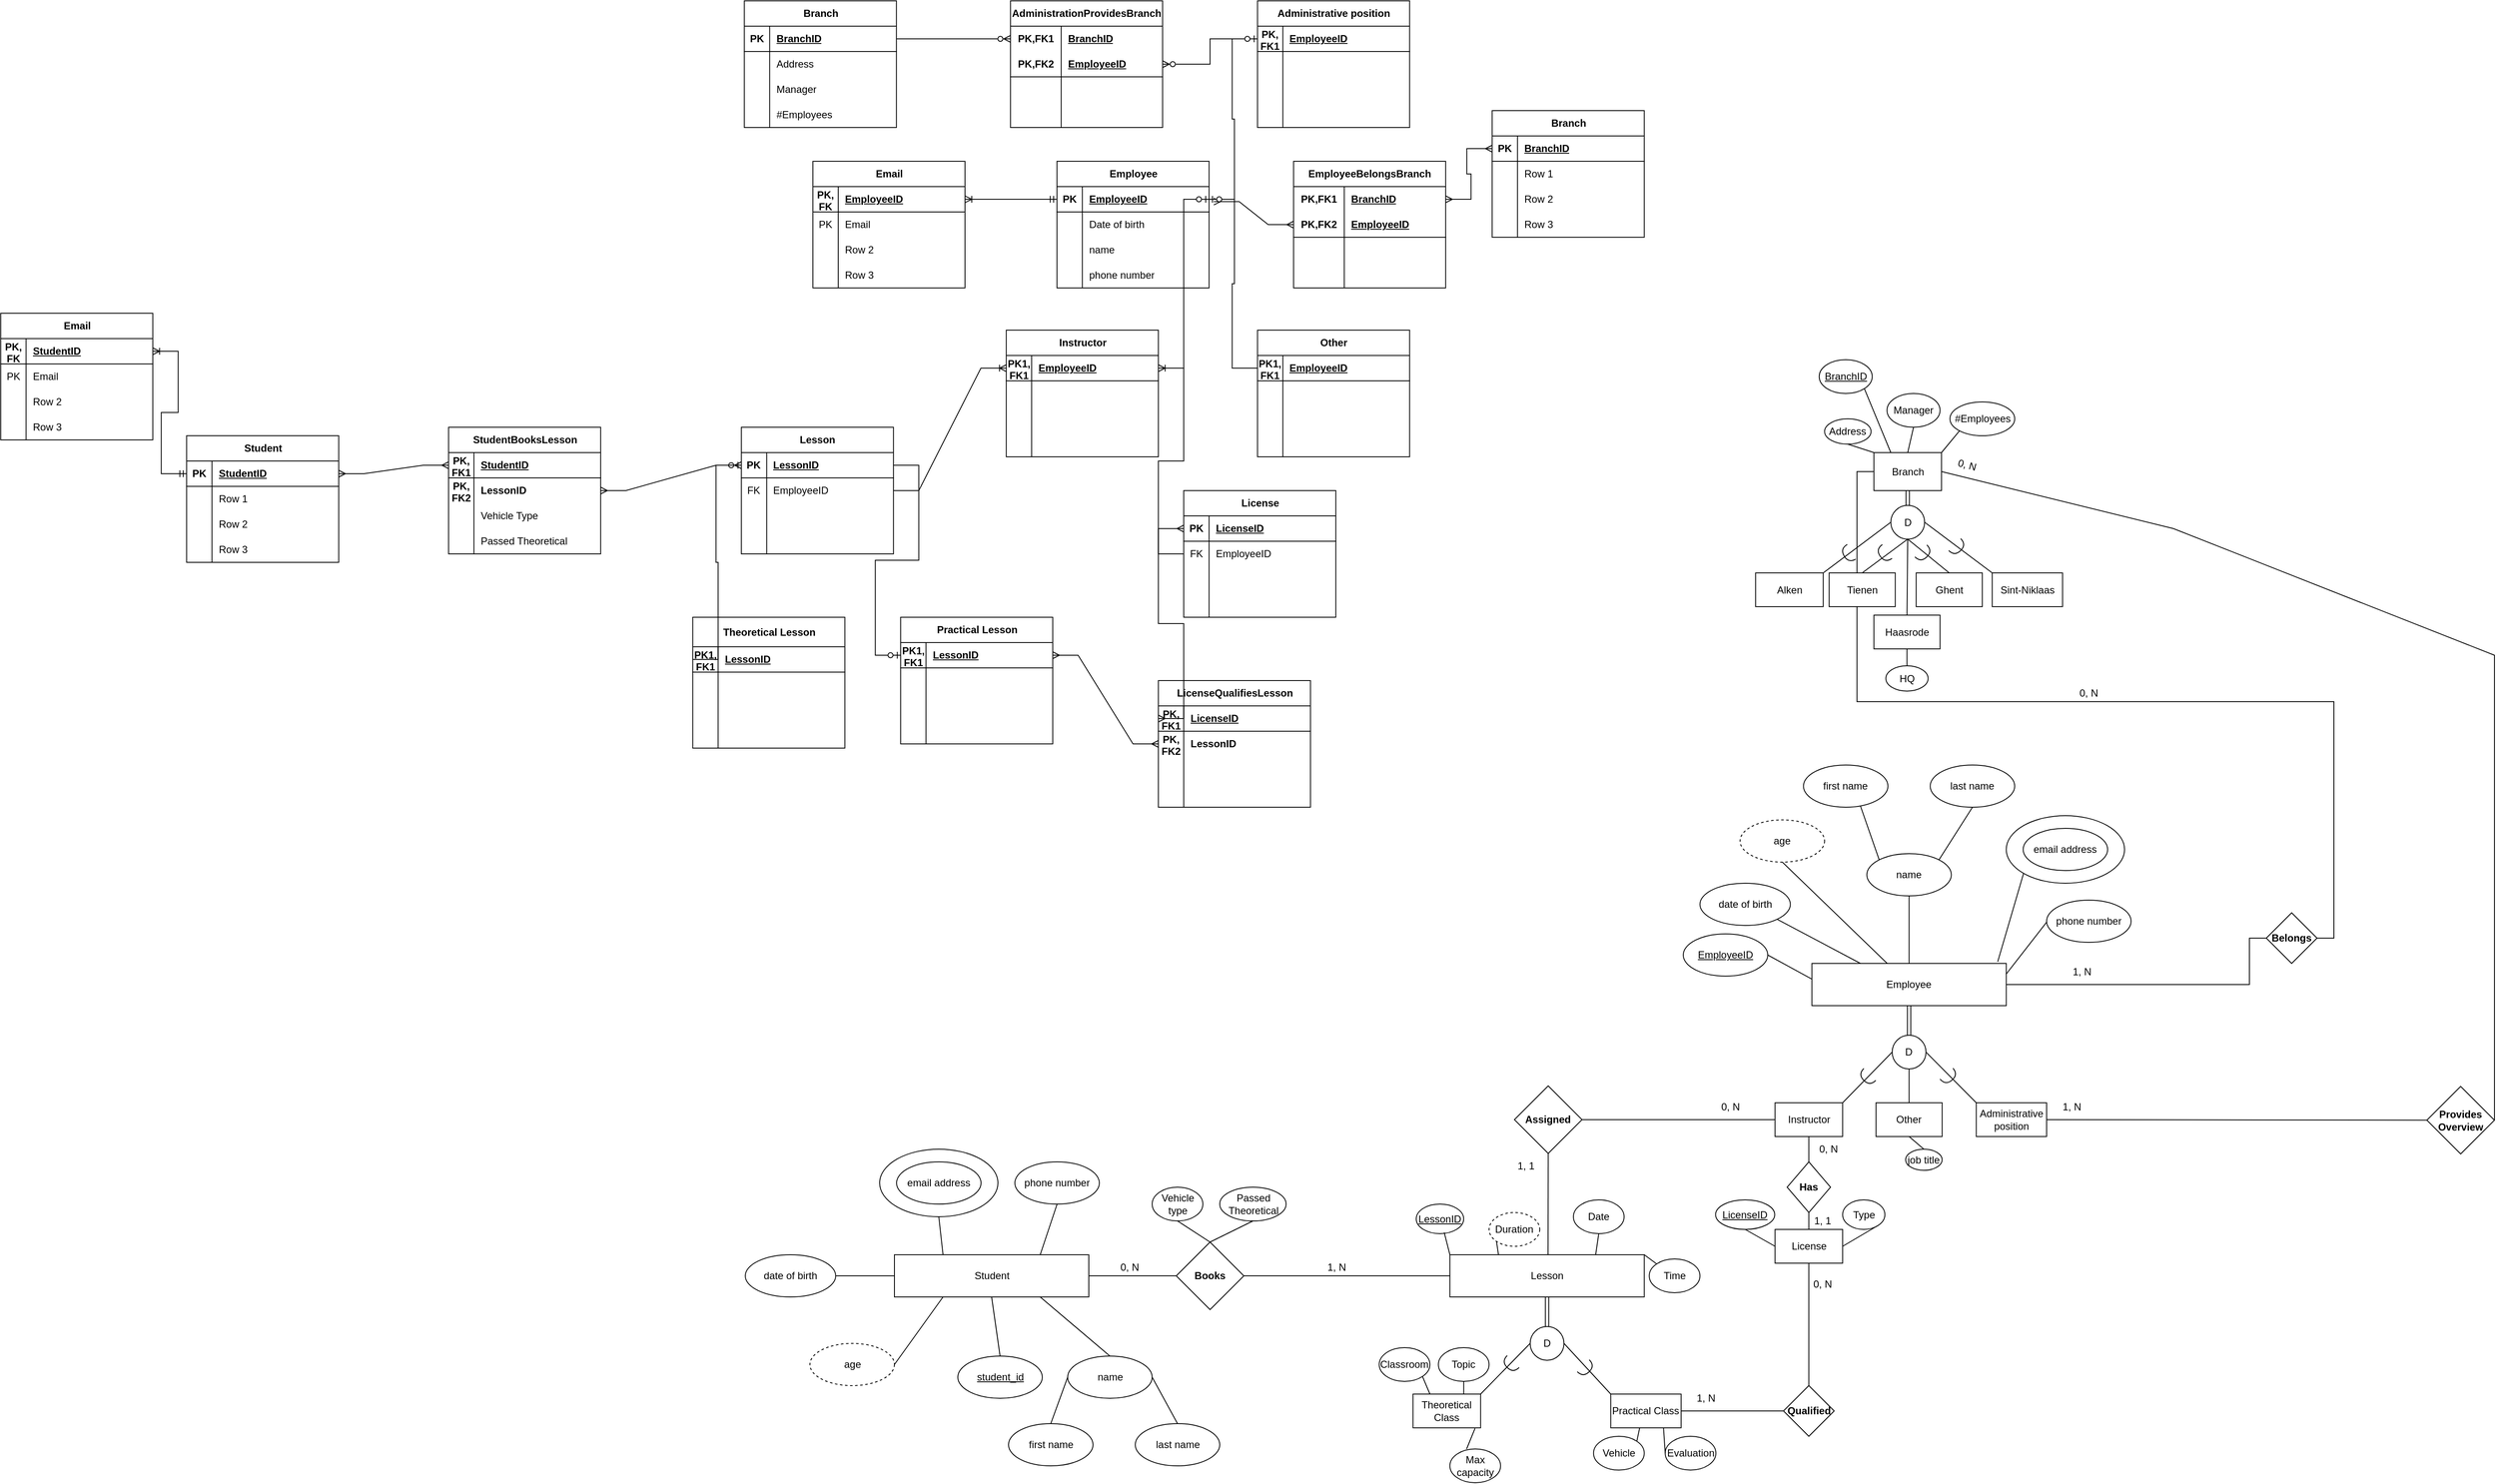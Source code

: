 <mxfile version="22.1.7" type="device">
  <diagram name="Page-1" id="94LBMi_QMn9_HoXm2CBJ">
    <mxGraphModel dx="4030" dy="3157" grid="1" gridSize="10" guides="1" tooltips="1" connect="1" arrows="1" fold="1" page="1" pageScale="1" pageWidth="850" pageHeight="1100" math="0" shadow="0">
      <root>
        <mxCell id="0" />
        <mxCell id="1" parent="0" />
        <mxCell id="3Ar2WPhDcIFh1BwXJXv_-1" value="&lt;u&gt;EmployeeID&lt;/u&gt;" style="ellipse;whiteSpace=wrap;html=1;" parent="1" vertex="1">
          <mxGeometry x="1960" y="210" width="100" height="50" as="geometry" />
        </mxCell>
        <mxCell id="3Ar2WPhDcIFh1BwXJXv_-2" style="rounded=0;orthogonalLoop=1;jettySize=auto;html=1;exitX=0.25;exitY=1;exitDx=0;exitDy=0;entryX=1;entryY=0.5;entryDx=0;entryDy=0;endArrow=none;endFill=0;" parent="1" source="3Ar2WPhDcIFh1BwXJXv_-4" target="3Ar2WPhDcIFh1BwXJXv_-1" edge="1">
          <mxGeometry relative="1" as="geometry" />
        </mxCell>
        <mxCell id="3Ar2WPhDcIFh1BwXJXv_-3" style="edgeStyle=orthogonalEdgeStyle;rounded=0;orthogonalLoop=1;jettySize=auto;html=1;exitX=1;exitY=0.5;exitDx=0;exitDy=0;endArrow=none;endFill=0;entryX=0;entryY=0.5;entryDx=0;entryDy=0;" parent="1" source="3Ar2WPhDcIFh1BwXJXv_-4" target="3Ar2WPhDcIFh1BwXJXv_-114" edge="1">
          <mxGeometry relative="1" as="geometry">
            <mxPoint x="2590" y="270" as="targetPoint" />
            <Array as="points">
              <mxPoint x="2630" y="270" />
              <mxPoint x="2630" y="215" />
            </Array>
          </mxGeometry>
        </mxCell>
        <mxCell id="3Ar2WPhDcIFh1BwXJXv_-4" value="Employee" style="rounded=0;whiteSpace=wrap;html=1;" parent="1" vertex="1">
          <mxGeometry x="2112.25" y="245" width="230" height="50" as="geometry" />
        </mxCell>
        <mxCell id="3Ar2WPhDcIFh1BwXJXv_-5" style="rounded=0;orthogonalLoop=1;jettySize=auto;html=1;exitX=0.5;exitY=0;exitDx=0;exitDy=0;endArrow=none;endFill=0;" parent="1" source="3Ar2WPhDcIFh1BwXJXv_-6" edge="1">
          <mxGeometry relative="1" as="geometry">
            <mxPoint x="2227.25" y="245" as="targetPoint" />
          </mxGeometry>
        </mxCell>
        <mxCell id="3Ar2WPhDcIFh1BwXJXv_-6" value="name" style="ellipse;whiteSpace=wrap;html=1;" parent="1" vertex="1">
          <mxGeometry x="2177.25" y="115" width="100" height="50" as="geometry" />
        </mxCell>
        <mxCell id="3Ar2WPhDcIFh1BwXJXv_-7" style="rounded=0;orthogonalLoop=1;jettySize=auto;html=1;exitX=0.5;exitY=0;exitDx=0;exitDy=0;endArrow=none;endFill=0;entryX=0.5;entryY=1;entryDx=0;entryDy=0;" parent="1" source="3Ar2WPhDcIFh1BwXJXv_-8" target="3Ar2WPhDcIFh1BwXJXv_-28" edge="1">
          <mxGeometry relative="1" as="geometry">
            <mxPoint x="2290" y="240" as="targetPoint" />
          </mxGeometry>
        </mxCell>
        <mxCell id="3Ar2WPhDcIFh1BwXJXv_-8" value="job title" style="ellipse;whiteSpace=wrap;html=1;" parent="1" vertex="1">
          <mxGeometry x="2223.14" y="465" width="43.25" height="25" as="geometry" />
        </mxCell>
        <mxCell id="3Ar2WPhDcIFh1BwXJXv_-13" style="rounded=0;orthogonalLoop=1;jettySize=auto;html=1;exitX=1;exitY=0;exitDx=0;exitDy=0;entryX=0.5;entryY=1;entryDx=0;entryDy=0;endArrow=none;endFill=0;" parent="1" source="3Ar2WPhDcIFh1BwXJXv_-6" target="3Ar2WPhDcIFh1BwXJXv_-14" edge="1">
          <mxGeometry relative="1" as="geometry">
            <mxPoint x="2272.75" y="-45" as="targetPoint" />
          </mxGeometry>
        </mxCell>
        <mxCell id="3Ar2WPhDcIFh1BwXJXv_-14" value="last name" style="ellipse;whiteSpace=wrap;html=1;" parent="1" vertex="1">
          <mxGeometry x="2252.25" y="10" width="100" height="50" as="geometry" />
        </mxCell>
        <mxCell id="3Ar2WPhDcIFh1BwXJXv_-15" style="rounded=0;orthogonalLoop=1;jettySize=auto;html=1;entryX=0;entryY=0;entryDx=0;entryDy=0;endArrow=none;endFill=0;exitX=0.676;exitY=0.98;exitDx=0;exitDy=0;exitPerimeter=0;" parent="1" source="3Ar2WPhDcIFh1BwXJXv_-16" target="3Ar2WPhDcIFh1BwXJXv_-6" edge="1">
          <mxGeometry relative="1" as="geometry">
            <mxPoint x="2172.75" y="-45" as="targetPoint" />
            <mxPoint x="2169.75" y="65" as="sourcePoint" />
          </mxGeometry>
        </mxCell>
        <mxCell id="3Ar2WPhDcIFh1BwXJXv_-16" value="first name" style="ellipse;whiteSpace=wrap;html=1;" parent="1" vertex="1">
          <mxGeometry x="2102.25" y="10" width="100" height="50" as="geometry" />
        </mxCell>
        <mxCell id="3Ar2WPhDcIFh1BwXJXv_-17" value="email address" style="ellipse;whiteSpace=wrap;html=1;" parent="1" vertex="1">
          <mxGeometry x="2342.25" y="70" width="140" height="80" as="geometry" />
        </mxCell>
        <mxCell id="3Ar2WPhDcIFh1BwXJXv_-18" style="rounded=0;orthogonalLoop=1;jettySize=auto;html=1;exitX=0;exitY=0;exitDx=0;exitDy=0;entryX=1;entryY=0.25;entryDx=0;entryDy=0;endArrow=none;endFill=0;" parent="1" source="3Ar2WPhDcIFh1BwXJXv_-19" target="3Ar2WPhDcIFh1BwXJXv_-4" edge="1">
          <mxGeometry relative="1" as="geometry" />
        </mxCell>
        <mxCell id="3Ar2WPhDcIFh1BwXJXv_-19" value="phone number" style="ellipse;whiteSpace=wrap;html=1;" parent="1" vertex="1">
          <mxGeometry x="2390" y="170" width="100" height="50" as="geometry" />
        </mxCell>
        <mxCell id="3Ar2WPhDcIFh1BwXJXv_-20" value="email address" style="ellipse;whiteSpace=wrap;html=1;" parent="1" vertex="1">
          <mxGeometry x="2362.25" y="85" width="100" height="50" as="geometry" />
        </mxCell>
        <mxCell id="3Ar2WPhDcIFh1BwXJXv_-21" style="rounded=0;orthogonalLoop=1;jettySize=auto;html=1;exitX=0;exitY=1;exitDx=0;exitDy=0;entryX=0.956;entryY=-0.04;entryDx=0;entryDy=0;entryPerimeter=0;endArrow=none;endFill=0;" parent="1" source="3Ar2WPhDcIFh1BwXJXv_-17" target="3Ar2WPhDcIFh1BwXJXv_-4" edge="1">
          <mxGeometry relative="1" as="geometry" />
        </mxCell>
        <mxCell id="3Ar2WPhDcIFh1BwXJXv_-22" style="rounded=0;orthogonalLoop=1;jettySize=auto;html=1;exitX=0.25;exitY=0;exitDx=0;exitDy=0;entryX=1;entryY=1;entryDx=0;entryDy=0;endArrow=none;endFill=0;" parent="1" source="3Ar2WPhDcIFh1BwXJXv_-4" target="3Ar2WPhDcIFh1BwXJXv_-23" edge="1">
          <mxGeometry relative="1" as="geometry">
            <mxPoint x="2077.25" y="-15" as="targetPoint" />
          </mxGeometry>
        </mxCell>
        <mxCell id="3Ar2WPhDcIFh1BwXJXv_-23" value="date of birth" style="ellipse;whiteSpace=wrap;html=1;" parent="1" vertex="1">
          <mxGeometry x="1979.75" y="150" width="107" height="50" as="geometry" />
        </mxCell>
        <mxCell id="3Ar2WPhDcIFh1BwXJXv_-24" style="rounded=0;orthogonalLoop=1;jettySize=auto;html=1;exitX=0.5;exitY=1;exitDx=0;exitDy=0;endArrow=none;endFill=0;" parent="1" source="3Ar2WPhDcIFh1BwXJXv_-25" target="3Ar2WPhDcIFh1BwXJXv_-4" edge="1">
          <mxGeometry relative="1" as="geometry" />
        </mxCell>
        <mxCell id="3Ar2WPhDcIFh1BwXJXv_-25" value="age" style="ellipse;whiteSpace=wrap;html=1;dashed=1;" parent="1" vertex="1">
          <mxGeometry x="2027.25" y="75" width="100" height="50" as="geometry" />
        </mxCell>
        <mxCell id="3Ar2WPhDcIFh1BwXJXv_-27" value="Instructor" style="rounded=0;whiteSpace=wrap;html=1;" parent="1" vertex="1">
          <mxGeometry x="2068.62" y="410" width="80" height="40" as="geometry" />
        </mxCell>
        <mxCell id="3Ar2WPhDcIFh1BwXJXv_-28" value="Other" style="rounded=0;whiteSpace=wrap;html=1;" parent="1" vertex="1">
          <mxGeometry x="2188.13" y="410" width="78.25" height="40" as="geometry" />
        </mxCell>
        <mxCell id="3Ar2WPhDcIFh1BwXJXv_-29" value="Administrative position" style="rounded=0;whiteSpace=wrap;html=1;" parent="1" vertex="1">
          <mxGeometry x="2306.75" y="410" width="83.25" height="40" as="geometry" />
        </mxCell>
        <mxCell id="3Ar2WPhDcIFh1BwXJXv_-30" value="D" style="ellipse;whiteSpace=wrap;html=1;aspect=fixed;" parent="1" vertex="1">
          <mxGeometry x="2207.25" y="330" width="40" height="40" as="geometry" />
        </mxCell>
        <mxCell id="3Ar2WPhDcIFh1BwXJXv_-32" value="" style="endArrow=none;html=1;rounded=0;entryX=0.5;entryY=0;entryDx=0;entryDy=0;exitX=0.5;exitY=1;exitDx=0;exitDy=0;shape=link;" parent="1" source="3Ar2WPhDcIFh1BwXJXv_-4" target="3Ar2WPhDcIFh1BwXJXv_-30" edge="1">
          <mxGeometry width="50" height="50" relative="1" as="geometry">
            <mxPoint x="2230" y="390" as="sourcePoint" />
            <mxPoint x="2280" y="340" as="targetPoint" />
          </mxGeometry>
        </mxCell>
        <mxCell id="3Ar2WPhDcIFh1BwXJXv_-34" value="" style="endArrow=none;html=1;rounded=0;entryX=0;entryY=0;entryDx=0;entryDy=0;exitX=1;exitY=0.5;exitDx=0;exitDy=0;" parent="1" source="3Ar2WPhDcIFh1BwXJXv_-30" target="3Ar2WPhDcIFh1BwXJXv_-29" edge="1">
          <mxGeometry width="50" height="50" relative="1" as="geometry">
            <mxPoint x="2159" y="420" as="sourcePoint" />
            <mxPoint x="2217" y="360" as="targetPoint" />
          </mxGeometry>
        </mxCell>
        <mxCell id="3Ar2WPhDcIFh1BwXJXv_-35" value="" style="endArrow=none;html=1;rounded=0;entryX=0.5;entryY=1;entryDx=0;entryDy=0;exitX=0.5;exitY=0;exitDx=0;exitDy=0;" parent="1" source="3Ar2WPhDcIFh1BwXJXv_-28" target="3Ar2WPhDcIFh1BwXJXv_-30" edge="1">
          <mxGeometry width="50" height="50" relative="1" as="geometry">
            <mxPoint x="2169" y="430" as="sourcePoint" />
            <mxPoint x="2227" y="370" as="targetPoint" />
          </mxGeometry>
        </mxCell>
        <mxCell id="3Ar2WPhDcIFh1BwXJXv_-41" value="&lt;b&gt;Has&lt;/b&gt;" style="rhombus;whiteSpace=wrap;html=1;" parent="1" vertex="1">
          <mxGeometry x="2082.93" y="480" width="51.38" height="60" as="geometry" />
        </mxCell>
        <mxCell id="3Ar2WPhDcIFh1BwXJXv_-42" value="License" style="rounded=0;whiteSpace=wrap;html=1;" parent="1" vertex="1">
          <mxGeometry x="2068.62" y="560" width="80" height="40" as="geometry" />
        </mxCell>
        <mxCell id="3Ar2WPhDcIFh1BwXJXv_-43" value="" style="endArrow=none;html=1;rounded=0;exitX=0.5;exitY=0;exitDx=0;exitDy=0;entryX=0.5;entryY=1;entryDx=0;entryDy=0;" parent="1" source="3Ar2WPhDcIFh1BwXJXv_-41" target="3Ar2WPhDcIFh1BwXJXv_-27" edge="1">
          <mxGeometry width="50" height="50" relative="1" as="geometry">
            <mxPoint x="2230" y="520" as="sourcePoint" />
            <mxPoint x="2280" y="470" as="targetPoint" />
          </mxGeometry>
        </mxCell>
        <mxCell id="3Ar2WPhDcIFh1BwXJXv_-44" value="" style="endArrow=none;html=1;rounded=0;exitX=0.5;exitY=0;exitDx=0;exitDy=0;entryX=0.5;entryY=1;entryDx=0;entryDy=0;" parent="1" source="3Ar2WPhDcIFh1BwXJXv_-42" target="3Ar2WPhDcIFh1BwXJXv_-41" edge="1">
          <mxGeometry width="50" height="50" relative="1" as="geometry">
            <mxPoint x="2119" y="490" as="sourcePoint" />
            <mxPoint x="2119" y="460" as="targetPoint" />
          </mxGeometry>
        </mxCell>
        <mxCell id="3Ar2WPhDcIFh1BwXJXv_-45" value="Type" style="ellipse;whiteSpace=wrap;html=1;" parent="1" vertex="1">
          <mxGeometry x="2148.62" y="525" width="50" height="35" as="geometry" />
        </mxCell>
        <mxCell id="3Ar2WPhDcIFh1BwXJXv_-48" value="" style="endArrow=none;html=1;rounded=0;entryX=1;entryY=0.5;entryDx=0;entryDy=0;exitX=1;exitY=1;exitDx=0;exitDy=0;" parent="1" source="3Ar2WPhDcIFh1BwXJXv_-45" target="3Ar2WPhDcIFh1BwXJXv_-42" edge="1">
          <mxGeometry width="50" height="50" relative="1" as="geometry">
            <mxPoint x="2079" y="590" as="sourcePoint" />
            <mxPoint x="2044" y="570" as="targetPoint" />
          </mxGeometry>
        </mxCell>
        <mxCell id="3Ar2WPhDcIFh1BwXJXv_-49" value="Lesson" style="rounded=0;whiteSpace=wrap;html=1;" parent="1" vertex="1">
          <mxGeometry x="1683.84" y="590" width="230" height="50" as="geometry" />
        </mxCell>
        <mxCell id="3Ar2WPhDcIFh1BwXJXv_-50" value="Theoretical Class" style="rounded=0;whiteSpace=wrap;html=1;" parent="1" vertex="1">
          <mxGeometry x="1640.2" y="755" width="80" height="40" as="geometry" />
        </mxCell>
        <mxCell id="3Ar2WPhDcIFh1BwXJXv_-52" value="Practical Class" style="rounded=0;whiteSpace=wrap;html=1;" parent="1" vertex="1">
          <mxGeometry x="1874.2" y="755" width="83.25" height="40" as="geometry" />
        </mxCell>
        <mxCell id="3Ar2WPhDcIFh1BwXJXv_-53" value="D" style="ellipse;whiteSpace=wrap;html=1;aspect=fixed;" parent="1" vertex="1">
          <mxGeometry x="1778.83" y="675" width="40" height="40" as="geometry" />
        </mxCell>
        <mxCell id="3Ar2WPhDcIFh1BwXJXv_-54" value="" style="endArrow=none;html=1;rounded=0;entryX=0.5;entryY=0;entryDx=0;entryDy=0;exitX=0.5;exitY=1;exitDx=0;exitDy=0;shape=link;" parent="1" source="3Ar2WPhDcIFh1BwXJXv_-49" target="3Ar2WPhDcIFh1BwXJXv_-53" edge="1">
          <mxGeometry width="50" height="50" relative="1" as="geometry">
            <mxPoint x="1798.58" y="640" as="sourcePoint" />
            <mxPoint x="1851.58" y="685" as="targetPoint" />
          </mxGeometry>
        </mxCell>
        <mxCell id="3Ar2WPhDcIFh1BwXJXv_-55" value="" style="endArrow=none;html=1;rounded=0;entryX=0;entryY=0.5;entryDx=0;entryDy=0;exitX=1;exitY=0;exitDx=0;exitDy=0;" parent="1" source="3Ar2WPhDcIFh1BwXJXv_-50" target="3Ar2WPhDcIFh1BwXJXv_-53" edge="1">
          <mxGeometry width="50" height="50" relative="1" as="geometry">
            <mxPoint x="1801.58" y="775" as="sourcePoint" />
            <mxPoint x="1851.58" y="725" as="targetPoint" />
          </mxGeometry>
        </mxCell>
        <mxCell id="3Ar2WPhDcIFh1BwXJXv_-56" value="" style="endArrow=none;html=1;rounded=0;entryX=0;entryY=0;entryDx=0;entryDy=0;exitX=1;exitY=0.5;exitDx=0;exitDy=0;" parent="1" source="3Ar2WPhDcIFh1BwXJXv_-53" target="3Ar2WPhDcIFh1BwXJXv_-52" edge="1">
          <mxGeometry width="50" height="50" relative="1" as="geometry">
            <mxPoint x="1730.58" y="765" as="sourcePoint" />
            <mxPoint x="1788.58" y="705" as="targetPoint" />
          </mxGeometry>
        </mxCell>
        <mxCell id="3Ar2WPhDcIFh1BwXJXv_-58" value="Classroom" style="ellipse;whiteSpace=wrap;html=1;" parent="1" vertex="1">
          <mxGeometry x="1600.2" y="700" width="60" height="40" as="geometry" />
        </mxCell>
        <mxCell id="3Ar2WPhDcIFh1BwXJXv_-59" value="Time" style="ellipse;whiteSpace=wrap;html=1;" parent="1" vertex="1">
          <mxGeometry x="1919.75" y="595" width="60" height="40" as="geometry" />
        </mxCell>
        <mxCell id="3Ar2WPhDcIFh1BwXJXv_-60" value="Date" style="ellipse;whiteSpace=wrap;html=1;" parent="1" vertex="1">
          <mxGeometry x="1830.0" y="525" width="60" height="40" as="geometry" />
        </mxCell>
        <mxCell id="3Ar2WPhDcIFh1BwXJXv_-61" value="Duration" style="ellipse;whiteSpace=wrap;html=1;dashed=1;" parent="1" vertex="1">
          <mxGeometry x="1730.2" y="540" width="60" height="40" as="geometry" />
        </mxCell>
        <mxCell id="3Ar2WPhDcIFh1BwXJXv_-62" value="Topic" style="ellipse;whiteSpace=wrap;html=1;" parent="1" vertex="1">
          <mxGeometry x="1670.2" y="700" width="60" height="40" as="geometry" />
        </mxCell>
        <mxCell id="3Ar2WPhDcIFh1BwXJXv_-63" value="Max capacity" style="ellipse;whiteSpace=wrap;html=1;" parent="1" vertex="1">
          <mxGeometry x="1683.84" y="820" width="60" height="40" as="geometry" />
        </mxCell>
        <mxCell id="3Ar2WPhDcIFh1BwXJXv_-68" value="Vehicle" style="ellipse;whiteSpace=wrap;html=1;" parent="1" vertex="1">
          <mxGeometry x="1853.84" y="805" width="60" height="40" as="geometry" />
        </mxCell>
        <mxCell id="3Ar2WPhDcIFh1BwXJXv_-69" value="Evaluation" style="ellipse;whiteSpace=wrap;html=1;" parent="1" vertex="1">
          <mxGeometry x="1938.62" y="805" width="60" height="40" as="geometry" />
        </mxCell>
        <mxCell id="3Ar2WPhDcIFh1BwXJXv_-70" value="&lt;u&gt;student_id&lt;/u&gt;" style="ellipse;whiteSpace=wrap;html=1;" parent="1" vertex="1">
          <mxGeometry x="1101.5" y="710" width="100" height="50" as="geometry" />
        </mxCell>
        <mxCell id="3Ar2WPhDcIFh1BwXJXv_-71" style="rounded=0;orthogonalLoop=1;jettySize=auto;html=1;exitX=0.5;exitY=1;exitDx=0;exitDy=0;entryX=0.5;entryY=0;entryDx=0;entryDy=0;endArrow=none;endFill=0;" parent="1" source="3Ar2WPhDcIFh1BwXJXv_-73" target="3Ar2WPhDcIFh1BwXJXv_-70" edge="1">
          <mxGeometry relative="1" as="geometry" />
        </mxCell>
        <mxCell id="3Ar2WPhDcIFh1BwXJXv_-72" style="edgeStyle=orthogonalEdgeStyle;rounded=0;orthogonalLoop=1;jettySize=auto;html=1;exitX=1;exitY=0.5;exitDx=0;exitDy=0;entryX=0;entryY=0.5;entryDx=0;entryDy=0;endArrow=none;endFill=0;" parent="1" source="3Ar2WPhDcIFh1BwXJXv_-73" target="3Ar2WPhDcIFh1BwXJXv_-91" edge="1">
          <mxGeometry relative="1" as="geometry">
            <mxPoint x="1342" y="615" as="targetPoint" />
          </mxGeometry>
        </mxCell>
        <mxCell id="3Ar2WPhDcIFh1BwXJXv_-73" value="Student" style="rounded=0;whiteSpace=wrap;html=1;" parent="1" vertex="1">
          <mxGeometry x="1026.5" y="590" width="230" height="50" as="geometry" />
        </mxCell>
        <mxCell id="3Ar2WPhDcIFh1BwXJXv_-74" style="rounded=0;orthogonalLoop=1;jettySize=auto;html=1;exitX=0.5;exitY=0;exitDx=0;exitDy=0;entryX=0.75;entryY=1;entryDx=0;entryDy=0;endArrow=none;endFill=0;" parent="1" source="3Ar2WPhDcIFh1BwXJXv_-75" target="3Ar2WPhDcIFh1BwXJXv_-73" edge="1">
          <mxGeometry relative="1" as="geometry" />
        </mxCell>
        <mxCell id="3Ar2WPhDcIFh1BwXJXv_-75" value="name" style="ellipse;whiteSpace=wrap;html=1;" parent="1" vertex="1">
          <mxGeometry x="1231.5" y="710" width="100" height="50" as="geometry" />
        </mxCell>
        <mxCell id="3Ar2WPhDcIFh1BwXJXv_-78" style="rounded=0;orthogonalLoop=1;jettySize=auto;html=1;exitX=0.5;exitY=0;exitDx=0;exitDy=0;entryX=1;entryY=0.5;entryDx=0;entryDy=0;endArrow=none;endFill=0;" parent="1" source="3Ar2WPhDcIFh1BwXJXv_-79" target="3Ar2WPhDcIFh1BwXJXv_-75" edge="1">
          <mxGeometry relative="1" as="geometry">
            <mxPoint x="1279" y="720" as="targetPoint" />
          </mxGeometry>
        </mxCell>
        <mxCell id="3Ar2WPhDcIFh1BwXJXv_-79" value="last name" style="ellipse;whiteSpace=wrap;html=1;" parent="1" vertex="1">
          <mxGeometry x="1311.5" y="790" width="100" height="50" as="geometry" />
        </mxCell>
        <mxCell id="3Ar2WPhDcIFh1BwXJXv_-80" style="rounded=0;orthogonalLoop=1;jettySize=auto;html=1;exitX=0.5;exitY=0;exitDx=0;exitDy=0;entryX=0;entryY=0.5;entryDx=0;entryDy=0;endArrow=none;endFill=0;" parent="1" source="3Ar2WPhDcIFh1BwXJXv_-81" target="3Ar2WPhDcIFh1BwXJXv_-75" edge="1">
          <mxGeometry relative="1" as="geometry">
            <mxPoint x="1181" y="735" as="targetPoint" />
          </mxGeometry>
        </mxCell>
        <mxCell id="3Ar2WPhDcIFh1BwXJXv_-81" value="first name" style="ellipse;whiteSpace=wrap;html=1;" parent="1" vertex="1">
          <mxGeometry x="1161.5" y="790" width="100" height="50" as="geometry" />
        </mxCell>
        <mxCell id="3Ar2WPhDcIFh1BwXJXv_-82" style="rounded=0;orthogonalLoop=1;jettySize=auto;html=1;exitX=0.5;exitY=1;exitDx=0;exitDy=0;entryX=0.25;entryY=0;entryDx=0;entryDy=0;endArrow=none;endFill=0;" parent="1" source="3Ar2WPhDcIFh1BwXJXv_-83" target="3Ar2WPhDcIFh1BwXJXv_-73" edge="1">
          <mxGeometry relative="1" as="geometry" />
        </mxCell>
        <mxCell id="3Ar2WPhDcIFh1BwXJXv_-83" value="email address" style="ellipse;whiteSpace=wrap;html=1;" parent="1" vertex="1">
          <mxGeometry x="1009" y="465" width="140" height="80" as="geometry" />
        </mxCell>
        <mxCell id="3Ar2WPhDcIFh1BwXJXv_-84" style="rounded=0;orthogonalLoop=1;jettySize=auto;html=1;exitX=0.5;exitY=1;exitDx=0;exitDy=0;entryX=0.75;entryY=0;entryDx=0;entryDy=0;endArrow=none;endFill=0;" parent="1" source="3Ar2WPhDcIFh1BwXJXv_-85" target="3Ar2WPhDcIFh1BwXJXv_-73" edge="1">
          <mxGeometry relative="1" as="geometry" />
        </mxCell>
        <mxCell id="3Ar2WPhDcIFh1BwXJXv_-85" value="phone number" style="ellipse;whiteSpace=wrap;html=1;" parent="1" vertex="1">
          <mxGeometry x="1169" y="480" width="100" height="50" as="geometry" />
        </mxCell>
        <mxCell id="3Ar2WPhDcIFh1BwXJXv_-86" value="email address" style="ellipse;whiteSpace=wrap;html=1;" parent="1" vertex="1">
          <mxGeometry x="1029" y="480" width="100" height="50" as="geometry" />
        </mxCell>
        <mxCell id="3Ar2WPhDcIFh1BwXJXv_-87" style="rounded=0;orthogonalLoop=1;jettySize=auto;html=1;exitX=1;exitY=0.5;exitDx=0;exitDy=0;entryX=0;entryY=0.5;entryDx=0;entryDy=0;endArrow=none;endFill=0;" parent="1" source="3Ar2WPhDcIFh1BwXJXv_-88" target="3Ar2WPhDcIFh1BwXJXv_-73" edge="1">
          <mxGeometry relative="1" as="geometry" />
        </mxCell>
        <mxCell id="3Ar2WPhDcIFh1BwXJXv_-88" value="date of birth" style="ellipse;whiteSpace=wrap;html=1;" parent="1" vertex="1">
          <mxGeometry x="850" y="590" width="107" height="50" as="geometry" />
        </mxCell>
        <mxCell id="3Ar2WPhDcIFh1BwXJXv_-89" value="age" style="ellipse;whiteSpace=wrap;html=1;dashed=1;" parent="1" vertex="1">
          <mxGeometry x="926.5" y="695" width="100" height="50" as="geometry" />
        </mxCell>
        <mxCell id="3Ar2WPhDcIFh1BwXJXv_-90" style="rounded=0;orthogonalLoop=1;jettySize=auto;html=1;exitX=0.25;exitY=1;exitDx=0;exitDy=0;entryX=1;entryY=0.5;entryDx=0;entryDy=0;endArrow=none;endFill=0;" parent="1" source="3Ar2WPhDcIFh1BwXJXv_-73" target="3Ar2WPhDcIFh1BwXJXv_-89" edge="1">
          <mxGeometry relative="1" as="geometry">
            <mxPoint x="1069.5" y="720" as="sourcePoint" />
          </mxGeometry>
        </mxCell>
        <mxCell id="3Ar2WPhDcIFh1BwXJXv_-91" value="Books" style="rhombus;whiteSpace=wrap;html=1;fontStyle=1" parent="1" vertex="1">
          <mxGeometry x="1360" y="575" width="80" height="80" as="geometry" />
        </mxCell>
        <mxCell id="3Ar2WPhDcIFh1BwXJXv_-92" value="" style="endArrow=none;html=1;rounded=0;entryX=1;entryY=0.5;entryDx=0;entryDy=0;exitX=0;exitY=0.5;exitDx=0;exitDy=0;" parent="1" source="3Ar2WPhDcIFh1BwXJXv_-49" target="3Ar2WPhDcIFh1BwXJXv_-91" edge="1">
          <mxGeometry width="50" height="50" relative="1" as="geometry">
            <mxPoint x="1400" y="790" as="sourcePoint" />
            <mxPoint x="1450" y="740" as="targetPoint" />
          </mxGeometry>
        </mxCell>
        <mxCell id="3Ar2WPhDcIFh1BwXJXv_-93" value="&lt;b&gt;Assigned&lt;/b&gt;" style="rhombus;whiteSpace=wrap;html=1;" parent="1" vertex="1">
          <mxGeometry x="1760.2" y="390" width="80" height="80" as="geometry" />
        </mxCell>
        <mxCell id="3Ar2WPhDcIFh1BwXJXv_-94" value="" style="endArrow=none;html=1;rounded=0;entryX=0.5;entryY=1;entryDx=0;entryDy=0;" parent="1" target="3Ar2WPhDcIFh1BwXJXv_-93" edge="1">
          <mxGeometry width="50" height="50" relative="1" as="geometry">
            <mxPoint x="1800" y="590" as="sourcePoint" />
            <mxPoint x="1830" y="530" as="targetPoint" />
          </mxGeometry>
        </mxCell>
        <mxCell id="3Ar2WPhDcIFh1BwXJXv_-95" value="" style="endArrow=none;html=1;rounded=0;entryX=1;entryY=0.5;entryDx=0;entryDy=0;exitX=0;exitY=0.5;exitDx=0;exitDy=0;" parent="1" source="3Ar2WPhDcIFh1BwXJXv_-27" target="3Ar2WPhDcIFh1BwXJXv_-93" edge="1">
          <mxGeometry width="50" height="50" relative="1" as="geometry">
            <mxPoint x="1809" y="600" as="sourcePoint" />
            <mxPoint x="1809" y="500" as="targetPoint" />
          </mxGeometry>
        </mxCell>
        <mxCell id="3Ar2WPhDcIFh1BwXJXv_-96" value="" style="endArrow=none;html=1;rounded=0;exitX=0.5;exitY=1;exitDx=0;exitDy=0;entryX=0.75;entryY=0;entryDx=0;entryDy=0;" parent="1" source="3Ar2WPhDcIFh1BwXJXv_-62" target="3Ar2WPhDcIFh1BwXJXv_-50" edge="1">
          <mxGeometry width="50" height="50" relative="1" as="geometry">
            <mxPoint x="1670" y="810" as="sourcePoint" />
            <mxPoint x="1720" y="760" as="targetPoint" />
          </mxGeometry>
        </mxCell>
        <mxCell id="3Ar2WPhDcIFh1BwXJXv_-98" value="" style="endArrow=none;html=1;rounded=0;exitX=1;exitY=1;exitDx=0;exitDy=0;entryX=0.25;entryY=0;entryDx=0;entryDy=0;" parent="1" source="3Ar2WPhDcIFh1BwXJXv_-58" target="3Ar2WPhDcIFh1BwXJXv_-50" edge="1">
          <mxGeometry width="50" height="50" relative="1" as="geometry">
            <mxPoint x="1710" y="750" as="sourcePoint" />
            <mxPoint x="1710" y="765" as="targetPoint" />
          </mxGeometry>
        </mxCell>
        <mxCell id="3Ar2WPhDcIFh1BwXJXv_-102" value="" style="endArrow=none;html=1;rounded=0;exitX=0.33;exitY=0;exitDx=0;exitDy=0;entryX=0.917;entryY=1.018;entryDx=0;entryDy=0;exitPerimeter=0;entryPerimeter=0;" parent="1" source="3Ar2WPhDcIFh1BwXJXv_-63" target="3Ar2WPhDcIFh1BwXJXv_-50" edge="1">
          <mxGeometry width="50" height="50" relative="1" as="geometry">
            <mxPoint x="1619" y="817" as="sourcePoint" />
            <mxPoint x="1660" y="812" as="targetPoint" />
          </mxGeometry>
        </mxCell>
        <mxCell id="3Ar2WPhDcIFh1BwXJXv_-103" value="&lt;b&gt;Qualified&lt;/b&gt;" style="rhombus;whiteSpace=wrap;html=1;" parent="1" vertex="1">
          <mxGeometry x="2078.62" y="745" width="60" height="60" as="geometry" />
        </mxCell>
        <mxCell id="3Ar2WPhDcIFh1BwXJXv_-104" value="" style="endArrow=none;html=1;rounded=0;entryX=0.5;entryY=1;entryDx=0;entryDy=0;exitX=0.5;exitY=0;exitDx=0;exitDy=0;" parent="1" source="3Ar2WPhDcIFh1BwXJXv_-103" target="3Ar2WPhDcIFh1BwXJXv_-42" edge="1">
          <mxGeometry width="50" height="50" relative="1" as="geometry">
            <mxPoint x="1960" y="700" as="sourcePoint" />
            <mxPoint x="2010" y="650" as="targetPoint" />
          </mxGeometry>
        </mxCell>
        <mxCell id="3Ar2WPhDcIFh1BwXJXv_-106" value="" style="endArrow=none;html=1;rounded=0;entryX=1;entryY=0.5;entryDx=0;entryDy=0;exitX=0;exitY=0.5;exitDx=0;exitDy=0;" parent="1" source="3Ar2WPhDcIFh1BwXJXv_-103" target="3Ar2WPhDcIFh1BwXJXv_-52" edge="1">
          <mxGeometry width="50" height="50" relative="1" as="geometry">
            <mxPoint x="2119" y="710" as="sourcePoint" />
            <mxPoint x="2119" y="610" as="targetPoint" />
          </mxGeometry>
        </mxCell>
        <mxCell id="3Ar2WPhDcIFh1BwXJXv_-107" value="Vehicle type" style="ellipse;whiteSpace=wrap;html=1;" parent="1" vertex="1">
          <mxGeometry x="1331.5" y="510" width="60" height="40" as="geometry" />
        </mxCell>
        <mxCell id="3Ar2WPhDcIFh1BwXJXv_-108" value="" style="endArrow=none;html=1;rounded=0;entryX=0.5;entryY=1;entryDx=0;entryDy=0;exitX=0.5;exitY=0;exitDx=0;exitDy=0;" parent="1" source="3Ar2WPhDcIFh1BwXJXv_-91" target="3Ar2WPhDcIFh1BwXJXv_-107" edge="1">
          <mxGeometry width="50" height="50" relative="1" as="geometry">
            <mxPoint x="1440" y="690" as="sourcePoint" />
            <mxPoint x="1490" y="640" as="targetPoint" />
          </mxGeometry>
        </mxCell>
        <mxCell id="3Ar2WPhDcIFh1BwXJXv_-109" value="Passed Theoretical" style="ellipse;whiteSpace=wrap;html=1;" parent="1" vertex="1">
          <mxGeometry x="1411.5" y="510" width="78.5" height="40" as="geometry" />
        </mxCell>
        <mxCell id="3Ar2WPhDcIFh1BwXJXv_-110" value="" style="endArrow=none;html=1;rounded=0;entryX=0.5;entryY=1;entryDx=0;entryDy=0;exitX=0.5;exitY=0;exitDx=0;exitDy=0;" parent="1" source="3Ar2WPhDcIFh1BwXJXv_-91" target="3Ar2WPhDcIFh1BwXJXv_-109" edge="1">
          <mxGeometry width="50" height="50" relative="1" as="geometry">
            <mxPoint x="1410" y="585" as="sourcePoint" />
            <mxPoint x="1380" y="560" as="targetPoint" />
          </mxGeometry>
        </mxCell>
        <mxCell id="3Ar2WPhDcIFh1BwXJXv_-111" value="&lt;b&gt;Provides Overview&lt;/b&gt;" style="rhombus;whiteSpace=wrap;html=1;" parent="1" vertex="1">
          <mxGeometry x="2840" y="390.61" width="80" height="80" as="geometry" />
        </mxCell>
        <mxCell id="3Ar2WPhDcIFh1BwXJXv_-113" value="" style="endArrow=none;html=1;rounded=0;entryX=0;entryY=0.5;entryDx=0;entryDy=0;exitX=1;exitY=0.5;exitDx=0;exitDy=0;" parent="1" source="3Ar2WPhDcIFh1BwXJXv_-29" target="3Ar2WPhDcIFh1BwXJXv_-111" edge="1">
          <mxGeometry width="50" height="50" relative="1" as="geometry">
            <mxPoint x="2257" y="360" as="sourcePoint" />
            <mxPoint x="2317" y="420" as="targetPoint" />
          </mxGeometry>
        </mxCell>
        <mxCell id="3Ar2WPhDcIFh1BwXJXv_-114" value="&lt;b&gt;Belongs&lt;/b&gt;" style="rhombus;whiteSpace=wrap;html=1;" parent="1" vertex="1">
          <mxGeometry x="2650" y="185" width="60" height="60" as="geometry" />
        </mxCell>
        <mxCell id="3Ar2WPhDcIFh1BwXJXv_-115" value="Branch" style="rounded=0;whiteSpace=wrap;html=1;" parent="1" vertex="1">
          <mxGeometry x="2185.63" y="-360" width="80" height="45" as="geometry" />
        </mxCell>
        <mxCell id="3Ar2WPhDcIFh1BwXJXv_-116" style="edgeStyle=orthogonalEdgeStyle;rounded=0;orthogonalLoop=1;jettySize=auto;html=1;exitX=1;exitY=0.5;exitDx=0;exitDy=0;endArrow=none;endFill=0;entryX=0;entryY=0.5;entryDx=0;entryDy=0;" parent="1" source="3Ar2WPhDcIFh1BwXJXv_-114" target="3Ar2WPhDcIFh1BwXJXv_-115" edge="1">
          <mxGeometry relative="1" as="geometry">
            <mxPoint x="2570" y="280" as="targetPoint" />
            <mxPoint x="2352" y="280" as="sourcePoint" />
          </mxGeometry>
        </mxCell>
        <mxCell id="3Ar2WPhDcIFh1BwXJXv_-118" value="Alken" style="rounded=0;whiteSpace=wrap;html=1;" parent="1" vertex="1">
          <mxGeometry x="2045.63" y="-217.5" width="80" height="40" as="geometry" />
        </mxCell>
        <mxCell id="3Ar2WPhDcIFh1BwXJXv_-119" value="Tienen" style="rounded=0;whiteSpace=wrap;html=1;" parent="1" vertex="1">
          <mxGeometry x="2132.63" y="-217.5" width="78.25" height="40" as="geometry" />
        </mxCell>
        <mxCell id="3Ar2WPhDcIFh1BwXJXv_-120" value="Sint-Niklaas" style="rounded=0;whiteSpace=wrap;html=1;" parent="1" vertex="1">
          <mxGeometry x="2325.63" y="-217.5" width="83.25" height="40" as="geometry" />
        </mxCell>
        <mxCell id="3Ar2WPhDcIFh1BwXJXv_-121" value="D" style="ellipse;whiteSpace=wrap;html=1;aspect=fixed;" parent="1" vertex="1">
          <mxGeometry x="2205.63" y="-297.5" width="40" height="40" as="geometry" />
        </mxCell>
        <mxCell id="3Ar2WPhDcIFh1BwXJXv_-122" value="" style="endArrow=none;html=1;rounded=0;entryX=0.5;entryY=0;entryDx=0;entryDy=0;shape=link;exitX=0.5;exitY=1;exitDx=0;exitDy=0;" parent="1" source="3Ar2WPhDcIFh1BwXJXv_-115" target="3Ar2WPhDcIFh1BwXJXv_-121" edge="1">
          <mxGeometry width="50" height="50" relative="1" as="geometry">
            <mxPoint x="2223.63" y="-307.5" as="sourcePoint" />
            <mxPoint x="2297.01" y="-262.5" as="targetPoint" />
          </mxGeometry>
        </mxCell>
        <mxCell id="3Ar2WPhDcIFh1BwXJXv_-123" value="" style="endArrow=none;html=1;rounded=0;entryX=0;entryY=0.5;entryDx=0;entryDy=0;exitX=1;exitY=0;exitDx=0;exitDy=0;" parent="1" source="3Ar2WPhDcIFh1BwXJXv_-118" target="3Ar2WPhDcIFh1BwXJXv_-121" edge="1">
          <mxGeometry width="50" height="50" relative="1" as="geometry">
            <mxPoint x="2226.32" y="-197.5" as="sourcePoint" />
            <mxPoint x="2276.32" y="-247.5" as="targetPoint" />
          </mxGeometry>
        </mxCell>
        <mxCell id="3Ar2WPhDcIFh1BwXJXv_-124" value="" style="endArrow=none;html=1;rounded=0;entryX=0;entryY=0;entryDx=0;entryDy=0;exitX=1;exitY=0.5;exitDx=0;exitDy=0;" parent="1" source="3Ar2WPhDcIFh1BwXJXv_-121" target="3Ar2WPhDcIFh1BwXJXv_-120" edge="1">
          <mxGeometry width="50" height="50" relative="1" as="geometry">
            <mxPoint x="2155.32" y="-207.5" as="sourcePoint" />
            <mxPoint x="2213.32" y="-267.5" as="targetPoint" />
          </mxGeometry>
        </mxCell>
        <mxCell id="3Ar2WPhDcIFh1BwXJXv_-125" value="" style="endArrow=none;html=1;rounded=0;entryX=0.5;entryY=1;entryDx=0;entryDy=0;exitX=0.5;exitY=0;exitDx=0;exitDy=0;" parent="1" source="3Ar2WPhDcIFh1BwXJXv_-119" target="3Ar2WPhDcIFh1BwXJXv_-121" edge="1">
          <mxGeometry width="50" height="50" relative="1" as="geometry">
            <mxPoint x="2165.32" y="-197.5" as="sourcePoint" />
            <mxPoint x="2223.32" y="-257.5" as="targetPoint" />
          </mxGeometry>
        </mxCell>
        <mxCell id="3Ar2WPhDcIFh1BwXJXv_-126" value="Ghent" style="rounded=0;whiteSpace=wrap;html=1;" parent="1" vertex="1">
          <mxGeometry x="2235.63" y="-217.5" width="78.25" height="40" as="geometry" />
        </mxCell>
        <mxCell id="3Ar2WPhDcIFh1BwXJXv_-127" value="" style="endArrow=none;html=1;rounded=0;entryX=0.5;entryY=1;entryDx=0;entryDy=0;exitX=0.5;exitY=0;exitDx=0;exitDy=0;" parent="1" source="3Ar2WPhDcIFh1BwXJXv_-126" target="3Ar2WPhDcIFh1BwXJXv_-121" edge="1">
          <mxGeometry width="50" height="50" relative="1" as="geometry">
            <mxPoint x="2258.32" y="-197.5" as="sourcePoint" />
            <mxPoint x="2318.63" y="-257.5" as="targetPoint" />
          </mxGeometry>
        </mxCell>
        <mxCell id="3Ar2WPhDcIFh1BwXJXv_-128" value="Haasrode" style="rounded=0;whiteSpace=wrap;html=1;" parent="1" vertex="1">
          <mxGeometry x="2185.63" y="-167.5" width="78.25" height="40" as="geometry" />
        </mxCell>
        <mxCell id="3Ar2WPhDcIFh1BwXJXv_-129" value="" style="endArrow=none;html=1;rounded=0;entryX=0.5;entryY=1;entryDx=0;entryDy=0;exitX=0.5;exitY=0;exitDx=0;exitDy=0;" parent="1" source="3Ar2WPhDcIFh1BwXJXv_-128" target="3Ar2WPhDcIFh1BwXJXv_-121" edge="1">
          <mxGeometry width="50" height="50" relative="1" as="geometry">
            <mxPoint x="2284.63" y="-207.5" as="sourcePoint" />
            <mxPoint x="2235.63" y="-247.5" as="targetPoint" />
          </mxGeometry>
        </mxCell>
        <mxCell id="3Ar2WPhDcIFh1BwXJXv_-131" value="" style="endArrow=none;html=1;rounded=0;exitX=1;exitY=0.5;exitDx=0;exitDy=0;entryX=1;entryY=0.5;entryDx=0;entryDy=0;" parent="1" source="3Ar2WPhDcIFh1BwXJXv_-115" target="3Ar2WPhDcIFh1BwXJXv_-111" edge="1">
          <mxGeometry width="50" height="50" relative="1" as="geometry">
            <mxPoint x="2730" y="440" as="sourcePoint" />
            <mxPoint x="2550" y="430" as="targetPoint" />
            <Array as="points">
              <mxPoint x="2540" y="-270" />
              <mxPoint x="2920" y="-120" />
            </Array>
          </mxGeometry>
        </mxCell>
        <mxCell id="3Ar2WPhDcIFh1BwXJXv_-132" value="HQ" style="ellipse;whiteSpace=wrap;html=1;" parent="1" vertex="1">
          <mxGeometry x="2199.76" y="-107.5" width="50" height="30" as="geometry" />
        </mxCell>
        <mxCell id="3Ar2WPhDcIFh1BwXJXv_-133" value="" style="endArrow=none;html=1;rounded=0;entryX=0.5;entryY=1;entryDx=0;entryDy=0;exitX=0.5;exitY=0;exitDx=0;exitDy=0;" parent="1" source="3Ar2WPhDcIFh1BwXJXv_-132" target="3Ar2WPhDcIFh1BwXJXv_-128" edge="1">
          <mxGeometry width="50" height="50" relative="1" as="geometry">
            <mxPoint x="2165.63" y="-67.5" as="sourcePoint" />
            <mxPoint x="2215.63" y="-117.5" as="targetPoint" />
          </mxGeometry>
        </mxCell>
        <mxCell id="dlLFHfjwccb7moZI6luu-1" value="1, N" style="text;html=1;strokeColor=none;fillColor=none;align=center;verticalAlign=middle;whiteSpace=wrap;rounded=0;" parent="1" vertex="1">
          <mxGeometry x="2390" y="400" width="60" height="30" as="geometry" />
        </mxCell>
        <mxCell id="dlLFHfjwccb7moZI6luu-2" value="0, N" style="text;html=1;strokeColor=none;fillColor=none;align=center;verticalAlign=middle;whiteSpace=wrap;rounded=0;rotation=15;" parent="1" vertex="1">
          <mxGeometry x="2266.38" y="-360" width="60" height="30" as="geometry" />
        </mxCell>
        <mxCell id="dlLFHfjwccb7moZI6luu-3" value="0, N" style="text;html=1;strokeColor=none;fillColor=none;align=center;verticalAlign=middle;whiteSpace=wrap;rounded=0;rotation=0;" parent="1" vertex="1">
          <mxGeometry x="2410" y="-80" width="60" height="10" as="geometry" />
        </mxCell>
        <mxCell id="dlLFHfjwccb7moZI6luu-4" value="1, N" style="text;html=1;strokeColor=none;fillColor=none;align=center;verticalAlign=middle;whiteSpace=wrap;rounded=0;rotation=0;" parent="1" vertex="1">
          <mxGeometry x="2402.25" y="250" width="60" height="10" as="geometry" />
        </mxCell>
        <mxCell id="dlLFHfjwccb7moZI6luu-7" value="0, N" style="text;html=1;strokeColor=none;fillColor=none;align=center;verticalAlign=middle;whiteSpace=wrap;rounded=0;" parent="1" vertex="1">
          <mxGeometry x="1985.63" y="400" width="60" height="30" as="geometry" />
        </mxCell>
        <mxCell id="dlLFHfjwccb7moZI6luu-8" value="1, 1" style="text;html=1;strokeColor=none;fillColor=none;align=center;verticalAlign=middle;whiteSpace=wrap;rounded=0;" parent="1" vertex="1">
          <mxGeometry x="1743.84" y="470" width="60" height="30" as="geometry" />
        </mxCell>
        <mxCell id="dlLFHfjwccb7moZI6luu-9" value="0, N" style="text;html=1;strokeColor=none;fillColor=none;align=center;verticalAlign=middle;whiteSpace=wrap;rounded=0;" parent="1" vertex="1">
          <mxGeometry x="1275" y="590" width="60" height="30" as="geometry" />
        </mxCell>
        <mxCell id="dlLFHfjwccb7moZI6luu-10" value="1, N" style="text;html=1;strokeColor=none;fillColor=none;align=center;verticalAlign=middle;whiteSpace=wrap;rounded=0;" parent="1" vertex="1">
          <mxGeometry x="1520" y="590" width="60" height="30" as="geometry" />
        </mxCell>
        <mxCell id="dlLFHfjwccb7moZI6luu-11" value="0, N" style="text;html=1;strokeColor=none;fillColor=none;align=center;verticalAlign=middle;whiteSpace=wrap;rounded=0;" parent="1" vertex="1">
          <mxGeometry x="2102.25" y="450" width="60" height="30" as="geometry" />
        </mxCell>
        <mxCell id="dlLFHfjwccb7moZI6luu-12" value="1, 1" style="text;html=1;strokeColor=none;fillColor=none;align=center;verticalAlign=middle;whiteSpace=wrap;rounded=0;" parent="1" vertex="1">
          <mxGeometry x="2095" y="535" width="60" height="30" as="geometry" />
        </mxCell>
        <mxCell id="dlLFHfjwccb7moZI6luu-13" value="0, N" style="text;html=1;strokeColor=none;fillColor=none;align=center;verticalAlign=middle;whiteSpace=wrap;rounded=0;" parent="1" vertex="1">
          <mxGeometry x="2095" y="610" width="60" height="30" as="geometry" />
        </mxCell>
        <mxCell id="dlLFHfjwccb7moZI6luu-14" value="1, N" style="text;html=1;strokeColor=none;fillColor=none;align=center;verticalAlign=middle;whiteSpace=wrap;rounded=0;" parent="1" vertex="1">
          <mxGeometry x="1957.45" y="745" width="60" height="30" as="geometry" />
        </mxCell>
        <mxCell id="dlLFHfjwccb7moZI6luu-15" value="Address" style="ellipse;whiteSpace=wrap;html=1;" parent="1" vertex="1">
          <mxGeometry x="2127.25" y="-400" width="55" height="30" as="geometry" />
        </mxCell>
        <mxCell id="dlLFHfjwccb7moZI6luu-16" value="" style="endArrow=none;html=1;rounded=0;entryX=0.5;entryY=1;entryDx=0;entryDy=0;exitX=0;exitY=0;exitDx=0;exitDy=0;" parent="1" source="3Ar2WPhDcIFh1BwXJXv_-115" target="dlLFHfjwccb7moZI6luu-15" edge="1">
          <mxGeometry width="50" height="50" relative="1" as="geometry">
            <mxPoint x="2180" y="-310" as="sourcePoint" />
            <mxPoint x="2230" y="-360" as="targetPoint" />
          </mxGeometry>
        </mxCell>
        <mxCell id="dlLFHfjwccb7moZI6luu-17" value="&lt;u&gt;BranchID&lt;/u&gt;" style="ellipse;whiteSpace=wrap;html=1;" parent="1" vertex="1">
          <mxGeometry x="2120.87" y="-470" width="62.75" height="40" as="geometry" />
        </mxCell>
        <mxCell id="dlLFHfjwccb7moZI6luu-18" value="Manager" style="ellipse;whiteSpace=wrap;html=1;" parent="1" vertex="1">
          <mxGeometry x="2201.13" y="-430" width="62.75" height="40" as="geometry" />
        </mxCell>
        <mxCell id="dlLFHfjwccb7moZI6luu-19" value="#Employees" style="ellipse;whiteSpace=wrap;html=1;" parent="1" vertex="1">
          <mxGeometry x="2275.63" y="-420" width="76.62" height="40" as="geometry" />
        </mxCell>
        <mxCell id="dlLFHfjwccb7moZI6luu-20" value="" style="endArrow=none;html=1;rounded=0;entryX=1;entryY=1;entryDx=0;entryDy=0;exitX=0.25;exitY=0;exitDx=0;exitDy=0;" parent="1" source="3Ar2WPhDcIFh1BwXJXv_-115" target="dlLFHfjwccb7moZI6luu-17" edge="1">
          <mxGeometry width="50" height="50" relative="1" as="geometry">
            <mxPoint x="2250" y="-300" as="sourcePoint" />
            <mxPoint x="2300" y="-350" as="targetPoint" />
          </mxGeometry>
        </mxCell>
        <mxCell id="dlLFHfjwccb7moZI6luu-21" value="" style="endArrow=none;html=1;rounded=0;entryX=0.5;entryY=1;entryDx=0;entryDy=0;exitX=0.5;exitY=0;exitDx=0;exitDy=0;" parent="1" source="3Ar2WPhDcIFh1BwXJXv_-115" target="dlLFHfjwccb7moZI6luu-18" edge="1">
          <mxGeometry width="50" height="50" relative="1" as="geometry">
            <mxPoint x="2216" y="-350" as="sourcePoint" />
            <mxPoint x="2184" y="-426" as="targetPoint" />
          </mxGeometry>
        </mxCell>
        <mxCell id="dlLFHfjwccb7moZI6luu-22" value="" style="endArrow=none;html=1;rounded=0;entryX=0;entryY=1;entryDx=0;entryDy=0;exitX=1;exitY=0;exitDx=0;exitDy=0;" parent="1" source="3Ar2WPhDcIFh1BwXJXv_-115" target="dlLFHfjwccb7moZI6luu-19" edge="1">
          <mxGeometry width="50" height="50" relative="1" as="geometry">
            <mxPoint x="2226" y="-340" as="sourcePoint" />
            <mxPoint x="2194" y="-416" as="targetPoint" />
          </mxGeometry>
        </mxCell>
        <mxCell id="dlLFHfjwccb7moZI6luu-24" value="" style="endArrow=none;html=1;rounded=0;entryX=0;entryY=1;entryDx=0;entryDy=0;exitX=0.25;exitY=0;exitDx=0;exitDy=0;" parent="1" source="3Ar2WPhDcIFh1BwXJXv_-49" target="3Ar2WPhDcIFh1BwXJXv_-61" edge="1">
          <mxGeometry width="50" height="50" relative="1" as="geometry">
            <mxPoint x="1790" y="650" as="sourcePoint" />
            <mxPoint x="1840" y="600" as="targetPoint" />
          </mxGeometry>
        </mxCell>
        <mxCell id="dlLFHfjwccb7moZI6luu-25" value="" style="endArrow=none;html=1;rounded=0;entryX=0.5;entryY=1;entryDx=0;entryDy=0;exitX=0.75;exitY=0;exitDx=0;exitDy=0;" parent="1" source="3Ar2WPhDcIFh1BwXJXv_-49" target="3Ar2WPhDcIFh1BwXJXv_-60" edge="1">
          <mxGeometry width="50" height="50" relative="1" as="geometry">
            <mxPoint x="1751" y="600" as="sourcePoint" />
            <mxPoint x="1753" y="573" as="targetPoint" />
          </mxGeometry>
        </mxCell>
        <mxCell id="dlLFHfjwccb7moZI6luu-26" value="" style="endArrow=none;html=1;rounded=0;entryX=0;entryY=0;entryDx=0;entryDy=0;exitX=1;exitY=0;exitDx=0;exitDy=0;" parent="1" source="3Ar2WPhDcIFh1BwXJXv_-49" target="3Ar2WPhDcIFh1BwXJXv_-59" edge="1">
          <mxGeometry width="50" height="50" relative="1" as="geometry">
            <mxPoint x="1866" y="600" as="sourcePoint" />
            <mxPoint x="1854" y="555" as="targetPoint" />
          </mxGeometry>
        </mxCell>
        <mxCell id="dlLFHfjwccb7moZI6luu-27" value="" style="endArrow=none;html=1;rounded=0;entryX=1;entryY=0;entryDx=0;entryDy=0;exitX=0.41;exitY=1.01;exitDx=0;exitDy=0;exitPerimeter=0;" parent="1" source="3Ar2WPhDcIFh1BwXJXv_-52" target="3Ar2WPhDcIFh1BwXJXv_-68" edge="1">
          <mxGeometry width="50" height="50" relative="1" as="geometry">
            <mxPoint x="1940" y="830" as="sourcePoint" />
            <mxPoint x="1990" y="780" as="targetPoint" />
          </mxGeometry>
        </mxCell>
        <mxCell id="dlLFHfjwccb7moZI6luu-28" value="" style="endArrow=none;html=1;rounded=0;entryX=0.75;entryY=1;entryDx=0;entryDy=0;exitX=0;exitY=0.5;exitDx=0;exitDy=0;" parent="1" source="3Ar2WPhDcIFh1BwXJXv_-69" target="3Ar2WPhDcIFh1BwXJXv_-52" edge="1">
          <mxGeometry width="50" height="50" relative="1" as="geometry">
            <mxPoint x="1918" y="805" as="sourcePoint" />
            <mxPoint x="1915" y="821" as="targetPoint" />
          </mxGeometry>
        </mxCell>
        <mxCell id="QS0v0j-MWa-koWl_NADP-3" value="" style="group" parent="1" vertex="1" connectable="0">
          <mxGeometry x="2166.643" y="369.393" width="21.213" height="21.213" as="geometry" />
        </mxCell>
        <mxCell id="3Ar2WPhDcIFh1BwXJXv_-33" value="" style="endArrow=none;html=1;rounded=0;entryX=0;entryY=0.5;entryDx=0;entryDy=0;exitX=1;exitY=0;exitDx=0;exitDy=0;" parent="QS0v0j-MWa-koWl_NADP-3" source="3Ar2WPhDcIFh1BwXJXv_-27" target="3Ar2WPhDcIFh1BwXJXv_-30" edge="1">
          <mxGeometry width="50" height="50" relative="1" as="geometry">
            <mxPoint x="63.357" y="60.607" as="sourcePoint" />
            <mxPoint x="113.357" y="10.607" as="targetPoint" />
          </mxGeometry>
        </mxCell>
        <mxCell id="QS0v0j-MWa-koWl_NADP-1" value="" style="shape=requiredInterface;html=1;verticalLabelPosition=bottom;sketch=0;rotation=135;" parent="QS0v0j-MWa-koWl_NADP-3" vertex="1">
          <mxGeometry x="5.607" y="0.607" width="10" height="20" as="geometry" />
        </mxCell>
        <mxCell id="QS0v0j-MWa-koWl_NADP-7" value="" style="shape=requiredInterface;html=1;verticalLabelPosition=bottom;sketch=0;rotation=50;" parent="1" vertex="1">
          <mxGeometry x="2269.76" y="369.39" width="10" height="20" as="geometry" />
        </mxCell>
        <mxCell id="QS0v0j-MWa-koWl_NADP-14" value="" style="shape=requiredInterface;html=1;verticalLabelPosition=bottom;sketch=0;rotation=-210;" parent="1" vertex="1">
          <mxGeometry x="2149.75" y="-250" width="10" height="20" as="geometry" />
        </mxCell>
        <mxCell id="QS0v0j-MWa-koWl_NADP-15" value="" style="shape=requiredInterface;html=1;verticalLabelPosition=bottom;sketch=0;rotation=-215;" parent="1" vertex="1">
          <mxGeometry x="2192.25" y="-250" width="10" height="20" as="geometry" />
        </mxCell>
        <mxCell id="QS0v0j-MWa-koWl_NADP-17" value="" style="shape=requiredInterface;html=1;verticalLabelPosition=bottom;sketch=0;rotation=45;" parent="1" vertex="1">
          <mxGeometry x="2239.76" y="-250" width="10" height="20" as="geometry" />
        </mxCell>
        <mxCell id="QS0v0j-MWa-koWl_NADP-18" value="" style="shape=requiredInterface;html=1;verticalLabelPosition=bottom;sketch=0;rotation=45;" parent="1" vertex="1">
          <mxGeometry x="2279.76" y="-257.5" width="10" height="20" as="geometry" />
        </mxCell>
        <mxCell id="QS0v0j-MWa-koWl_NADP-19" value="" style="shape=requiredInterface;html=1;verticalLabelPosition=bottom;sketch=0;rotation=135;" parent="1" vertex="1">
          <mxGeometry x="1750.2" y="710" width="10" height="20" as="geometry" />
        </mxCell>
        <mxCell id="QS0v0j-MWa-koWl_NADP-20" value="" style="shape=requiredInterface;html=1;verticalLabelPosition=bottom;sketch=0;rotation=45;" parent="1" vertex="1">
          <mxGeometry x="1840.2" y="715" width="10" height="20" as="geometry" />
        </mxCell>
        <mxCell id="TKYPdbg7nLvN5Rgy-Iha-1" value="&lt;u&gt;LicenseID&lt;/u&gt;" style="ellipse;whiteSpace=wrap;html=1;" parent="1" vertex="1">
          <mxGeometry x="1998.25" y="525" width="70" height="35" as="geometry" />
        </mxCell>
        <mxCell id="TKYPdbg7nLvN5Rgy-Iha-2" value="" style="endArrow=none;html=1;rounded=0;entryX=0;entryY=0.5;entryDx=0;entryDy=0;exitX=0.5;exitY=1;exitDx=0;exitDy=0;" parent="1" source="TKYPdbg7nLvN5Rgy-Iha-1" target="3Ar2WPhDcIFh1BwXJXv_-42" edge="1">
          <mxGeometry width="50" height="50" relative="1" as="geometry">
            <mxPoint x="2201" y="565" as="sourcePoint" />
            <mxPoint x="2159" y="590" as="targetPoint" />
          </mxGeometry>
        </mxCell>
        <mxCell id="TKYPdbg7nLvN5Rgy-Iha-3" value="&lt;u&gt;LessonID&lt;/u&gt;" style="ellipse;whiteSpace=wrap;html=1;" parent="1" vertex="1">
          <mxGeometry x="1644" y="530" width="56.16" height="35" as="geometry" />
        </mxCell>
        <mxCell id="TKYPdbg7nLvN5Rgy-Iha-5" value="" style="endArrow=none;html=1;rounded=0;entryX=0.59;entryY=0.959;entryDx=0;entryDy=0;exitX=0;exitY=0;exitDx=0;exitDy=0;entryPerimeter=0;" parent="1" source="3Ar2WPhDcIFh1BwXJXv_-49" target="TKYPdbg7nLvN5Rgy-Iha-3" edge="1">
          <mxGeometry width="50" height="50" relative="1" as="geometry">
            <mxPoint x="1751" y="600" as="sourcePoint" />
            <mxPoint x="1749" y="584" as="targetPoint" />
          </mxGeometry>
        </mxCell>
        <mxCell id="NtHxfK2pbabf5qEMQ1DH-1" value="Branch" style="shape=table;startSize=30;container=1;collapsible=1;childLayout=tableLayout;fixedRows=1;rowLines=0;fontStyle=1;align=center;resizeLast=1;html=1;" vertex="1" parent="1">
          <mxGeometry x="848.84" y="-895" width="180" height="150" as="geometry" />
        </mxCell>
        <mxCell id="NtHxfK2pbabf5qEMQ1DH-2" value="" style="shape=tableRow;horizontal=0;startSize=0;swimlaneHead=0;swimlaneBody=0;fillColor=none;collapsible=0;dropTarget=0;points=[[0,0.5],[1,0.5]];portConstraint=eastwest;top=0;left=0;right=0;bottom=1;" vertex="1" parent="NtHxfK2pbabf5qEMQ1DH-1">
          <mxGeometry y="30" width="180" height="30" as="geometry" />
        </mxCell>
        <mxCell id="NtHxfK2pbabf5qEMQ1DH-3" value="PK" style="shape=partialRectangle;connectable=0;fillColor=none;top=0;left=0;bottom=0;right=0;fontStyle=1;overflow=hidden;whiteSpace=wrap;html=1;" vertex="1" parent="NtHxfK2pbabf5qEMQ1DH-2">
          <mxGeometry width="30" height="30" as="geometry">
            <mxRectangle width="30" height="30" as="alternateBounds" />
          </mxGeometry>
        </mxCell>
        <mxCell id="NtHxfK2pbabf5qEMQ1DH-4" value="BranchID" style="shape=partialRectangle;connectable=0;fillColor=none;top=0;left=0;bottom=0;right=0;align=left;spacingLeft=6;fontStyle=5;overflow=hidden;whiteSpace=wrap;html=1;" vertex="1" parent="NtHxfK2pbabf5qEMQ1DH-2">
          <mxGeometry x="30" width="150" height="30" as="geometry">
            <mxRectangle width="150" height="30" as="alternateBounds" />
          </mxGeometry>
        </mxCell>
        <mxCell id="NtHxfK2pbabf5qEMQ1DH-5" value="" style="shape=tableRow;horizontal=0;startSize=0;swimlaneHead=0;swimlaneBody=0;fillColor=none;collapsible=0;dropTarget=0;points=[[0,0.5],[1,0.5]];portConstraint=eastwest;top=0;left=0;right=0;bottom=0;" vertex="1" parent="NtHxfK2pbabf5qEMQ1DH-1">
          <mxGeometry y="60" width="180" height="30" as="geometry" />
        </mxCell>
        <mxCell id="NtHxfK2pbabf5qEMQ1DH-6" value="" style="shape=partialRectangle;connectable=0;fillColor=none;top=0;left=0;bottom=0;right=0;editable=1;overflow=hidden;whiteSpace=wrap;html=1;" vertex="1" parent="NtHxfK2pbabf5qEMQ1DH-5">
          <mxGeometry width="30" height="30" as="geometry">
            <mxRectangle width="30" height="30" as="alternateBounds" />
          </mxGeometry>
        </mxCell>
        <mxCell id="NtHxfK2pbabf5qEMQ1DH-7" value="Address" style="shape=partialRectangle;connectable=0;fillColor=none;top=0;left=0;bottom=0;right=0;align=left;spacingLeft=6;overflow=hidden;whiteSpace=wrap;html=1;" vertex="1" parent="NtHxfK2pbabf5qEMQ1DH-5">
          <mxGeometry x="30" width="150" height="30" as="geometry">
            <mxRectangle width="150" height="30" as="alternateBounds" />
          </mxGeometry>
        </mxCell>
        <mxCell id="NtHxfK2pbabf5qEMQ1DH-8" value="" style="shape=tableRow;horizontal=0;startSize=0;swimlaneHead=0;swimlaneBody=0;fillColor=none;collapsible=0;dropTarget=0;points=[[0,0.5],[1,0.5]];portConstraint=eastwest;top=0;left=0;right=0;bottom=0;" vertex="1" parent="NtHxfK2pbabf5qEMQ1DH-1">
          <mxGeometry y="90" width="180" height="30" as="geometry" />
        </mxCell>
        <mxCell id="NtHxfK2pbabf5qEMQ1DH-9" value="" style="shape=partialRectangle;connectable=0;fillColor=none;top=0;left=0;bottom=0;right=0;editable=1;overflow=hidden;whiteSpace=wrap;html=1;" vertex="1" parent="NtHxfK2pbabf5qEMQ1DH-8">
          <mxGeometry width="30" height="30" as="geometry">
            <mxRectangle width="30" height="30" as="alternateBounds" />
          </mxGeometry>
        </mxCell>
        <mxCell id="NtHxfK2pbabf5qEMQ1DH-10" value="Manager" style="shape=partialRectangle;connectable=0;fillColor=none;top=0;left=0;bottom=0;right=0;align=left;spacingLeft=6;overflow=hidden;whiteSpace=wrap;html=1;" vertex="1" parent="NtHxfK2pbabf5qEMQ1DH-8">
          <mxGeometry x="30" width="150" height="30" as="geometry">
            <mxRectangle width="150" height="30" as="alternateBounds" />
          </mxGeometry>
        </mxCell>
        <mxCell id="NtHxfK2pbabf5qEMQ1DH-11" value="" style="shape=tableRow;horizontal=0;startSize=0;swimlaneHead=0;swimlaneBody=0;fillColor=none;collapsible=0;dropTarget=0;points=[[0,0.5],[1,0.5]];portConstraint=eastwest;top=0;left=0;right=0;bottom=0;" vertex="1" parent="NtHxfK2pbabf5qEMQ1DH-1">
          <mxGeometry y="120" width="180" height="30" as="geometry" />
        </mxCell>
        <mxCell id="NtHxfK2pbabf5qEMQ1DH-12" value="" style="shape=partialRectangle;connectable=0;fillColor=none;top=0;left=0;bottom=0;right=0;editable=1;overflow=hidden;whiteSpace=wrap;html=1;" vertex="1" parent="NtHxfK2pbabf5qEMQ1DH-11">
          <mxGeometry width="30" height="30" as="geometry">
            <mxRectangle width="30" height="30" as="alternateBounds" />
          </mxGeometry>
        </mxCell>
        <mxCell id="NtHxfK2pbabf5qEMQ1DH-13" value="#Employees" style="shape=partialRectangle;connectable=0;fillColor=none;top=0;left=0;bottom=0;right=0;align=left;spacingLeft=6;overflow=hidden;whiteSpace=wrap;html=1;" vertex="1" parent="NtHxfK2pbabf5qEMQ1DH-11">
          <mxGeometry x="30" width="150" height="30" as="geometry">
            <mxRectangle width="150" height="30" as="alternateBounds" />
          </mxGeometry>
        </mxCell>
        <mxCell id="NtHxfK2pbabf5qEMQ1DH-14" value="AdministrationProvidesBranch" style="shape=table;startSize=30;container=1;collapsible=1;childLayout=tableLayout;fixedRows=1;rowLines=0;fontStyle=1;align=center;resizeLast=1;html=1;whiteSpace=wrap;" vertex="1" parent="1">
          <mxGeometry x="1163.84" y="-895" width="180" height="150" as="geometry" />
        </mxCell>
        <mxCell id="NtHxfK2pbabf5qEMQ1DH-15" value="" style="shape=tableRow;horizontal=0;startSize=0;swimlaneHead=0;swimlaneBody=0;fillColor=none;collapsible=0;dropTarget=0;points=[[0,0.5],[1,0.5]];portConstraint=eastwest;top=0;left=0;right=0;bottom=0;html=1;" vertex="1" parent="NtHxfK2pbabf5qEMQ1DH-14">
          <mxGeometry y="30" width="180" height="30" as="geometry" />
        </mxCell>
        <mxCell id="NtHxfK2pbabf5qEMQ1DH-16" value="PK,FK1" style="shape=partialRectangle;connectable=0;fillColor=none;top=0;left=0;bottom=0;right=0;fontStyle=1;overflow=hidden;html=1;whiteSpace=wrap;" vertex="1" parent="NtHxfK2pbabf5qEMQ1DH-15">
          <mxGeometry width="60" height="30" as="geometry">
            <mxRectangle width="60" height="30" as="alternateBounds" />
          </mxGeometry>
        </mxCell>
        <mxCell id="NtHxfK2pbabf5qEMQ1DH-17" value="BranchID" style="shape=partialRectangle;connectable=0;fillColor=none;top=0;left=0;bottom=0;right=0;align=left;spacingLeft=6;fontStyle=5;overflow=hidden;html=1;whiteSpace=wrap;" vertex="1" parent="NtHxfK2pbabf5qEMQ1DH-15">
          <mxGeometry x="60" width="120" height="30" as="geometry">
            <mxRectangle width="120" height="30" as="alternateBounds" />
          </mxGeometry>
        </mxCell>
        <mxCell id="NtHxfK2pbabf5qEMQ1DH-18" value="" style="shape=tableRow;horizontal=0;startSize=0;swimlaneHead=0;swimlaneBody=0;fillColor=none;collapsible=0;dropTarget=0;points=[[0,0.5],[1,0.5]];portConstraint=eastwest;top=0;left=0;right=0;bottom=1;html=1;" vertex="1" parent="NtHxfK2pbabf5qEMQ1DH-14">
          <mxGeometry y="60" width="180" height="30" as="geometry" />
        </mxCell>
        <mxCell id="NtHxfK2pbabf5qEMQ1DH-19" value="PK,FK2" style="shape=partialRectangle;connectable=0;fillColor=none;top=0;left=0;bottom=0;right=0;fontStyle=1;overflow=hidden;html=1;whiteSpace=wrap;" vertex="1" parent="NtHxfK2pbabf5qEMQ1DH-18">
          <mxGeometry width="60" height="30" as="geometry">
            <mxRectangle width="60" height="30" as="alternateBounds" />
          </mxGeometry>
        </mxCell>
        <mxCell id="NtHxfK2pbabf5qEMQ1DH-20" value="EmployeeID" style="shape=partialRectangle;connectable=0;fillColor=none;top=0;left=0;bottom=0;right=0;align=left;spacingLeft=6;fontStyle=5;overflow=hidden;html=1;whiteSpace=wrap;" vertex="1" parent="NtHxfK2pbabf5qEMQ1DH-18">
          <mxGeometry x="60" width="120" height="30" as="geometry">
            <mxRectangle width="120" height="30" as="alternateBounds" />
          </mxGeometry>
        </mxCell>
        <mxCell id="NtHxfK2pbabf5qEMQ1DH-21" value="" style="shape=tableRow;horizontal=0;startSize=0;swimlaneHead=0;swimlaneBody=0;fillColor=none;collapsible=0;dropTarget=0;points=[[0,0.5],[1,0.5]];portConstraint=eastwest;top=0;left=0;right=0;bottom=0;html=1;" vertex="1" parent="NtHxfK2pbabf5qEMQ1DH-14">
          <mxGeometry y="90" width="180" height="30" as="geometry" />
        </mxCell>
        <mxCell id="NtHxfK2pbabf5qEMQ1DH-22" value="" style="shape=partialRectangle;connectable=0;fillColor=none;top=0;left=0;bottom=0;right=0;editable=1;overflow=hidden;html=1;whiteSpace=wrap;" vertex="1" parent="NtHxfK2pbabf5qEMQ1DH-21">
          <mxGeometry width="60" height="30" as="geometry">
            <mxRectangle width="60" height="30" as="alternateBounds" />
          </mxGeometry>
        </mxCell>
        <mxCell id="NtHxfK2pbabf5qEMQ1DH-23" value="" style="shape=partialRectangle;connectable=0;fillColor=none;top=0;left=0;bottom=0;right=0;align=left;spacingLeft=6;overflow=hidden;html=1;whiteSpace=wrap;" vertex="1" parent="NtHxfK2pbabf5qEMQ1DH-21">
          <mxGeometry x="60" width="120" height="30" as="geometry">
            <mxRectangle width="120" height="30" as="alternateBounds" />
          </mxGeometry>
        </mxCell>
        <mxCell id="NtHxfK2pbabf5qEMQ1DH-24" value="" style="shape=tableRow;horizontal=0;startSize=0;swimlaneHead=0;swimlaneBody=0;fillColor=none;collapsible=0;dropTarget=0;points=[[0,0.5],[1,0.5]];portConstraint=eastwest;top=0;left=0;right=0;bottom=0;html=1;" vertex="1" parent="NtHxfK2pbabf5qEMQ1DH-14">
          <mxGeometry y="120" width="180" height="30" as="geometry" />
        </mxCell>
        <mxCell id="NtHxfK2pbabf5qEMQ1DH-25" value="" style="shape=partialRectangle;connectable=0;fillColor=none;top=0;left=0;bottom=0;right=0;editable=1;overflow=hidden;html=1;whiteSpace=wrap;" vertex="1" parent="NtHxfK2pbabf5qEMQ1DH-24">
          <mxGeometry width="60" height="30" as="geometry">
            <mxRectangle width="60" height="30" as="alternateBounds" />
          </mxGeometry>
        </mxCell>
        <mxCell id="NtHxfK2pbabf5qEMQ1DH-26" value="" style="shape=partialRectangle;connectable=0;fillColor=none;top=0;left=0;bottom=0;right=0;align=left;spacingLeft=6;overflow=hidden;html=1;whiteSpace=wrap;" vertex="1" parent="NtHxfK2pbabf5qEMQ1DH-24">
          <mxGeometry x="60" width="120" height="30" as="geometry">
            <mxRectangle width="120" height="30" as="alternateBounds" />
          </mxGeometry>
        </mxCell>
        <mxCell id="NtHxfK2pbabf5qEMQ1DH-27" value="Administrative position" style="shape=table;startSize=30;container=1;collapsible=1;childLayout=tableLayout;fixedRows=1;rowLines=0;fontStyle=1;align=center;resizeLast=1;html=1;" vertex="1" parent="1">
          <mxGeometry x="1456.18" y="-895" width="180" height="150" as="geometry" />
        </mxCell>
        <mxCell id="NtHxfK2pbabf5qEMQ1DH-28" value="" style="shape=tableRow;horizontal=0;startSize=0;swimlaneHead=0;swimlaneBody=0;fillColor=none;collapsible=0;dropTarget=0;points=[[0,0.5],[1,0.5]];portConstraint=eastwest;top=0;left=0;right=0;bottom=1;" vertex="1" parent="NtHxfK2pbabf5qEMQ1DH-27">
          <mxGeometry y="30" width="180" height="30" as="geometry" />
        </mxCell>
        <mxCell id="NtHxfK2pbabf5qEMQ1DH-29" value="PK, FK1" style="shape=partialRectangle;connectable=0;fillColor=none;top=0;left=0;bottom=0;right=0;fontStyle=1;overflow=hidden;whiteSpace=wrap;html=1;" vertex="1" parent="NtHxfK2pbabf5qEMQ1DH-28">
          <mxGeometry width="30" height="30" as="geometry">
            <mxRectangle width="30" height="30" as="alternateBounds" />
          </mxGeometry>
        </mxCell>
        <mxCell id="NtHxfK2pbabf5qEMQ1DH-30" value="EmployeeID" style="shape=partialRectangle;connectable=0;fillColor=none;top=0;left=0;bottom=0;right=0;align=left;spacingLeft=6;fontStyle=5;overflow=hidden;whiteSpace=wrap;html=1;" vertex="1" parent="NtHxfK2pbabf5qEMQ1DH-28">
          <mxGeometry x="30" width="150" height="30" as="geometry">
            <mxRectangle width="150" height="30" as="alternateBounds" />
          </mxGeometry>
        </mxCell>
        <mxCell id="NtHxfK2pbabf5qEMQ1DH-31" value="" style="shape=tableRow;horizontal=0;startSize=0;swimlaneHead=0;swimlaneBody=0;fillColor=none;collapsible=0;dropTarget=0;points=[[0,0.5],[1,0.5]];portConstraint=eastwest;top=0;left=0;right=0;bottom=0;" vertex="1" parent="NtHxfK2pbabf5qEMQ1DH-27">
          <mxGeometry y="60" width="180" height="30" as="geometry" />
        </mxCell>
        <mxCell id="NtHxfK2pbabf5qEMQ1DH-32" value="" style="shape=partialRectangle;connectable=0;fillColor=none;top=0;left=0;bottom=0;right=0;editable=1;overflow=hidden;whiteSpace=wrap;html=1;" vertex="1" parent="NtHxfK2pbabf5qEMQ1DH-31">
          <mxGeometry width="30" height="30" as="geometry">
            <mxRectangle width="30" height="30" as="alternateBounds" />
          </mxGeometry>
        </mxCell>
        <mxCell id="NtHxfK2pbabf5qEMQ1DH-33" value="" style="shape=partialRectangle;connectable=0;fillColor=none;top=0;left=0;bottom=0;right=0;align=left;spacingLeft=6;overflow=hidden;whiteSpace=wrap;html=1;" vertex="1" parent="NtHxfK2pbabf5qEMQ1DH-31">
          <mxGeometry x="30" width="150" height="30" as="geometry">
            <mxRectangle width="150" height="30" as="alternateBounds" />
          </mxGeometry>
        </mxCell>
        <mxCell id="NtHxfK2pbabf5qEMQ1DH-34" value="" style="shape=tableRow;horizontal=0;startSize=0;swimlaneHead=0;swimlaneBody=0;fillColor=none;collapsible=0;dropTarget=0;points=[[0,0.5],[1,0.5]];portConstraint=eastwest;top=0;left=0;right=0;bottom=0;" vertex="1" parent="NtHxfK2pbabf5qEMQ1DH-27">
          <mxGeometry y="90" width="180" height="30" as="geometry" />
        </mxCell>
        <mxCell id="NtHxfK2pbabf5qEMQ1DH-35" value="" style="shape=partialRectangle;connectable=0;fillColor=none;top=0;left=0;bottom=0;right=0;editable=1;overflow=hidden;whiteSpace=wrap;html=1;" vertex="1" parent="NtHxfK2pbabf5qEMQ1DH-34">
          <mxGeometry width="30" height="30" as="geometry">
            <mxRectangle width="30" height="30" as="alternateBounds" />
          </mxGeometry>
        </mxCell>
        <mxCell id="NtHxfK2pbabf5qEMQ1DH-36" value="" style="shape=partialRectangle;connectable=0;fillColor=none;top=0;left=0;bottom=0;right=0;align=left;spacingLeft=6;overflow=hidden;whiteSpace=wrap;html=1;" vertex="1" parent="NtHxfK2pbabf5qEMQ1DH-34">
          <mxGeometry x="30" width="150" height="30" as="geometry">
            <mxRectangle width="150" height="30" as="alternateBounds" />
          </mxGeometry>
        </mxCell>
        <mxCell id="NtHxfK2pbabf5qEMQ1DH-37" value="" style="shape=tableRow;horizontal=0;startSize=0;swimlaneHead=0;swimlaneBody=0;fillColor=none;collapsible=0;dropTarget=0;points=[[0,0.5],[1,0.5]];portConstraint=eastwest;top=0;left=0;right=0;bottom=0;" vertex="1" parent="NtHxfK2pbabf5qEMQ1DH-27">
          <mxGeometry y="120" width="180" height="30" as="geometry" />
        </mxCell>
        <mxCell id="NtHxfK2pbabf5qEMQ1DH-38" value="" style="shape=partialRectangle;connectable=0;fillColor=none;top=0;left=0;bottom=0;right=0;editable=1;overflow=hidden;whiteSpace=wrap;html=1;" vertex="1" parent="NtHxfK2pbabf5qEMQ1DH-37">
          <mxGeometry width="30" height="30" as="geometry">
            <mxRectangle width="30" height="30" as="alternateBounds" />
          </mxGeometry>
        </mxCell>
        <mxCell id="NtHxfK2pbabf5qEMQ1DH-39" value="" style="shape=partialRectangle;connectable=0;fillColor=none;top=0;left=0;bottom=0;right=0;align=left;spacingLeft=6;overflow=hidden;whiteSpace=wrap;html=1;" vertex="1" parent="NtHxfK2pbabf5qEMQ1DH-37">
          <mxGeometry x="30" width="150" height="30" as="geometry">
            <mxRectangle width="150" height="30" as="alternateBounds" />
          </mxGeometry>
        </mxCell>
        <mxCell id="NtHxfK2pbabf5qEMQ1DH-40" style="rounded=0;orthogonalLoop=1;jettySize=auto;html=1;entryX=0;entryY=0.5;entryDx=0;entryDy=0;endArrow=ERzeroToMany;endFill=0;" edge="1" parent="1" source="NtHxfK2pbabf5qEMQ1DH-2" target="NtHxfK2pbabf5qEMQ1DH-15">
          <mxGeometry relative="1" as="geometry" />
        </mxCell>
        <mxCell id="NtHxfK2pbabf5qEMQ1DH-41" style="edgeStyle=orthogonalEdgeStyle;rounded=0;orthogonalLoop=1;jettySize=auto;html=1;entryX=1;entryY=0.5;entryDx=0;entryDy=0;endArrow=ERzeroToMany;endFill=0;" edge="1" parent="1" source="NtHxfK2pbabf5qEMQ1DH-28" target="NtHxfK2pbabf5qEMQ1DH-18">
          <mxGeometry relative="1" as="geometry" />
        </mxCell>
        <mxCell id="NtHxfK2pbabf5qEMQ1DH-42" value="Employee" style="shape=table;startSize=30;container=1;collapsible=1;childLayout=tableLayout;fixedRows=1;rowLines=0;fontStyle=1;align=center;resizeLast=1;html=1;" vertex="1" parent="1">
          <mxGeometry x="1218.84" y="-705" width="180" height="150" as="geometry" />
        </mxCell>
        <mxCell id="NtHxfK2pbabf5qEMQ1DH-43" value="" style="shape=tableRow;horizontal=0;startSize=0;swimlaneHead=0;swimlaneBody=0;fillColor=none;collapsible=0;dropTarget=0;points=[[0,0.5],[1,0.5]];portConstraint=eastwest;top=0;left=0;right=0;bottom=1;" vertex="1" parent="NtHxfK2pbabf5qEMQ1DH-42">
          <mxGeometry y="30" width="180" height="30" as="geometry" />
        </mxCell>
        <mxCell id="NtHxfK2pbabf5qEMQ1DH-44" value="PK" style="shape=partialRectangle;connectable=0;fillColor=none;top=0;left=0;bottom=0;right=0;fontStyle=1;overflow=hidden;whiteSpace=wrap;html=1;" vertex="1" parent="NtHxfK2pbabf5qEMQ1DH-43">
          <mxGeometry width="30" height="30" as="geometry">
            <mxRectangle width="30" height="30" as="alternateBounds" />
          </mxGeometry>
        </mxCell>
        <mxCell id="NtHxfK2pbabf5qEMQ1DH-45" value="EmployeeID" style="shape=partialRectangle;connectable=0;fillColor=none;top=0;left=0;bottom=0;right=0;align=left;spacingLeft=6;fontStyle=5;overflow=hidden;whiteSpace=wrap;html=1;" vertex="1" parent="NtHxfK2pbabf5qEMQ1DH-43">
          <mxGeometry x="30" width="150" height="30" as="geometry">
            <mxRectangle width="150" height="30" as="alternateBounds" />
          </mxGeometry>
        </mxCell>
        <mxCell id="NtHxfK2pbabf5qEMQ1DH-46" value="" style="shape=tableRow;horizontal=0;startSize=0;swimlaneHead=0;swimlaneBody=0;fillColor=none;collapsible=0;dropTarget=0;points=[[0,0.5],[1,0.5]];portConstraint=eastwest;top=0;left=0;right=0;bottom=0;" vertex="1" parent="NtHxfK2pbabf5qEMQ1DH-42">
          <mxGeometry y="60" width="180" height="30" as="geometry" />
        </mxCell>
        <mxCell id="NtHxfK2pbabf5qEMQ1DH-47" value="" style="shape=partialRectangle;connectable=0;fillColor=none;top=0;left=0;bottom=0;right=0;editable=1;overflow=hidden;whiteSpace=wrap;html=1;" vertex="1" parent="NtHxfK2pbabf5qEMQ1DH-46">
          <mxGeometry width="30" height="30" as="geometry">
            <mxRectangle width="30" height="30" as="alternateBounds" />
          </mxGeometry>
        </mxCell>
        <mxCell id="NtHxfK2pbabf5qEMQ1DH-48" value="Date of birth" style="shape=partialRectangle;connectable=0;fillColor=none;top=0;left=0;bottom=0;right=0;align=left;spacingLeft=6;overflow=hidden;whiteSpace=wrap;html=1;" vertex="1" parent="NtHxfK2pbabf5qEMQ1DH-46">
          <mxGeometry x="30" width="150" height="30" as="geometry">
            <mxRectangle width="150" height="30" as="alternateBounds" />
          </mxGeometry>
        </mxCell>
        <mxCell id="NtHxfK2pbabf5qEMQ1DH-49" value="" style="shape=tableRow;horizontal=0;startSize=0;swimlaneHead=0;swimlaneBody=0;fillColor=none;collapsible=0;dropTarget=0;points=[[0,0.5],[1,0.5]];portConstraint=eastwest;top=0;left=0;right=0;bottom=0;" vertex="1" parent="NtHxfK2pbabf5qEMQ1DH-42">
          <mxGeometry y="90" width="180" height="30" as="geometry" />
        </mxCell>
        <mxCell id="NtHxfK2pbabf5qEMQ1DH-50" value="" style="shape=partialRectangle;connectable=0;fillColor=none;top=0;left=0;bottom=0;right=0;editable=1;overflow=hidden;whiteSpace=wrap;html=1;" vertex="1" parent="NtHxfK2pbabf5qEMQ1DH-49">
          <mxGeometry width="30" height="30" as="geometry">
            <mxRectangle width="30" height="30" as="alternateBounds" />
          </mxGeometry>
        </mxCell>
        <mxCell id="NtHxfK2pbabf5qEMQ1DH-51" value="name" style="shape=partialRectangle;connectable=0;fillColor=none;top=0;left=0;bottom=0;right=0;align=left;spacingLeft=6;overflow=hidden;whiteSpace=wrap;html=1;" vertex="1" parent="NtHxfK2pbabf5qEMQ1DH-49">
          <mxGeometry x="30" width="150" height="30" as="geometry">
            <mxRectangle width="150" height="30" as="alternateBounds" />
          </mxGeometry>
        </mxCell>
        <mxCell id="NtHxfK2pbabf5qEMQ1DH-52" value="" style="shape=tableRow;horizontal=0;startSize=0;swimlaneHead=0;swimlaneBody=0;fillColor=none;collapsible=0;dropTarget=0;points=[[0,0.5],[1,0.5]];portConstraint=eastwest;top=0;left=0;right=0;bottom=0;" vertex="1" parent="NtHxfK2pbabf5qEMQ1DH-42">
          <mxGeometry y="120" width="180" height="30" as="geometry" />
        </mxCell>
        <mxCell id="NtHxfK2pbabf5qEMQ1DH-53" value="" style="shape=partialRectangle;connectable=0;fillColor=none;top=0;left=0;bottom=0;right=0;editable=1;overflow=hidden;whiteSpace=wrap;html=1;" vertex="1" parent="NtHxfK2pbabf5qEMQ1DH-52">
          <mxGeometry width="30" height="30" as="geometry">
            <mxRectangle width="30" height="30" as="alternateBounds" />
          </mxGeometry>
        </mxCell>
        <mxCell id="NtHxfK2pbabf5qEMQ1DH-54" value="phone number" style="shape=partialRectangle;connectable=0;fillColor=none;top=0;left=0;bottom=0;right=0;align=left;spacingLeft=6;overflow=hidden;whiteSpace=wrap;html=1;" vertex="1" parent="NtHxfK2pbabf5qEMQ1DH-52">
          <mxGeometry x="30" width="150" height="30" as="geometry">
            <mxRectangle width="150" height="30" as="alternateBounds" />
          </mxGeometry>
        </mxCell>
        <mxCell id="NtHxfK2pbabf5qEMQ1DH-55" value="EmployeeBelongsBranch" style="shape=table;startSize=30;container=1;collapsible=1;childLayout=tableLayout;fixedRows=1;rowLines=0;fontStyle=1;align=center;resizeLast=1;html=1;whiteSpace=wrap;" vertex="1" parent="1">
          <mxGeometry x="1498.84" y="-705" width="180" height="150" as="geometry" />
        </mxCell>
        <mxCell id="NtHxfK2pbabf5qEMQ1DH-56" value="" style="shape=tableRow;horizontal=0;startSize=0;swimlaneHead=0;swimlaneBody=0;fillColor=none;collapsible=0;dropTarget=0;points=[[0,0.5],[1,0.5]];portConstraint=eastwest;top=0;left=0;right=0;bottom=0;html=1;" vertex="1" parent="NtHxfK2pbabf5qEMQ1DH-55">
          <mxGeometry y="30" width="180" height="30" as="geometry" />
        </mxCell>
        <mxCell id="NtHxfK2pbabf5qEMQ1DH-57" value="PK,FK1" style="shape=partialRectangle;connectable=0;fillColor=none;top=0;left=0;bottom=0;right=0;fontStyle=1;overflow=hidden;html=1;whiteSpace=wrap;" vertex="1" parent="NtHxfK2pbabf5qEMQ1DH-56">
          <mxGeometry width="60" height="30" as="geometry">
            <mxRectangle width="60" height="30" as="alternateBounds" />
          </mxGeometry>
        </mxCell>
        <mxCell id="NtHxfK2pbabf5qEMQ1DH-58" value="BranchID" style="shape=partialRectangle;connectable=0;fillColor=none;top=0;left=0;bottom=0;right=0;align=left;spacingLeft=6;fontStyle=5;overflow=hidden;html=1;whiteSpace=wrap;" vertex="1" parent="NtHxfK2pbabf5qEMQ1DH-56">
          <mxGeometry x="60" width="120" height="30" as="geometry">
            <mxRectangle width="120" height="30" as="alternateBounds" />
          </mxGeometry>
        </mxCell>
        <mxCell id="NtHxfK2pbabf5qEMQ1DH-59" value="" style="shape=tableRow;horizontal=0;startSize=0;swimlaneHead=0;swimlaneBody=0;fillColor=none;collapsible=0;dropTarget=0;points=[[0,0.5],[1,0.5]];portConstraint=eastwest;top=0;left=0;right=0;bottom=1;html=1;" vertex="1" parent="NtHxfK2pbabf5qEMQ1DH-55">
          <mxGeometry y="60" width="180" height="30" as="geometry" />
        </mxCell>
        <mxCell id="NtHxfK2pbabf5qEMQ1DH-60" value="PK,FK2" style="shape=partialRectangle;connectable=0;fillColor=none;top=0;left=0;bottom=0;right=0;fontStyle=1;overflow=hidden;html=1;whiteSpace=wrap;" vertex="1" parent="NtHxfK2pbabf5qEMQ1DH-59">
          <mxGeometry width="60" height="30" as="geometry">
            <mxRectangle width="60" height="30" as="alternateBounds" />
          </mxGeometry>
        </mxCell>
        <mxCell id="NtHxfK2pbabf5qEMQ1DH-61" value="EmployeeID" style="shape=partialRectangle;connectable=0;fillColor=none;top=0;left=0;bottom=0;right=0;align=left;spacingLeft=6;fontStyle=5;overflow=hidden;html=1;whiteSpace=wrap;" vertex="1" parent="NtHxfK2pbabf5qEMQ1DH-59">
          <mxGeometry x="60" width="120" height="30" as="geometry">
            <mxRectangle width="120" height="30" as="alternateBounds" />
          </mxGeometry>
        </mxCell>
        <mxCell id="NtHxfK2pbabf5qEMQ1DH-62" value="" style="shape=tableRow;horizontal=0;startSize=0;swimlaneHead=0;swimlaneBody=0;fillColor=none;collapsible=0;dropTarget=0;points=[[0,0.5],[1,0.5]];portConstraint=eastwest;top=0;left=0;right=0;bottom=0;html=1;" vertex="1" parent="NtHxfK2pbabf5qEMQ1DH-55">
          <mxGeometry y="90" width="180" height="30" as="geometry" />
        </mxCell>
        <mxCell id="NtHxfK2pbabf5qEMQ1DH-63" value="" style="shape=partialRectangle;connectable=0;fillColor=none;top=0;left=0;bottom=0;right=0;editable=1;overflow=hidden;html=1;whiteSpace=wrap;" vertex="1" parent="NtHxfK2pbabf5qEMQ1DH-62">
          <mxGeometry width="60" height="30" as="geometry">
            <mxRectangle width="60" height="30" as="alternateBounds" />
          </mxGeometry>
        </mxCell>
        <mxCell id="NtHxfK2pbabf5qEMQ1DH-64" value="" style="shape=partialRectangle;connectable=0;fillColor=none;top=0;left=0;bottom=0;right=0;align=left;spacingLeft=6;overflow=hidden;html=1;whiteSpace=wrap;" vertex="1" parent="NtHxfK2pbabf5qEMQ1DH-62">
          <mxGeometry x="60" width="120" height="30" as="geometry">
            <mxRectangle width="120" height="30" as="alternateBounds" />
          </mxGeometry>
        </mxCell>
        <mxCell id="NtHxfK2pbabf5qEMQ1DH-65" value="" style="shape=tableRow;horizontal=0;startSize=0;swimlaneHead=0;swimlaneBody=0;fillColor=none;collapsible=0;dropTarget=0;points=[[0,0.5],[1,0.5]];portConstraint=eastwest;top=0;left=0;right=0;bottom=0;html=1;" vertex="1" parent="NtHxfK2pbabf5qEMQ1DH-55">
          <mxGeometry y="120" width="180" height="30" as="geometry" />
        </mxCell>
        <mxCell id="NtHxfK2pbabf5qEMQ1DH-66" value="" style="shape=partialRectangle;connectable=0;fillColor=none;top=0;left=0;bottom=0;right=0;editable=1;overflow=hidden;html=1;whiteSpace=wrap;" vertex="1" parent="NtHxfK2pbabf5qEMQ1DH-65">
          <mxGeometry width="60" height="30" as="geometry">
            <mxRectangle width="60" height="30" as="alternateBounds" />
          </mxGeometry>
        </mxCell>
        <mxCell id="NtHxfK2pbabf5qEMQ1DH-67" value="" style="shape=partialRectangle;connectable=0;fillColor=none;top=0;left=0;bottom=0;right=0;align=left;spacingLeft=6;overflow=hidden;html=1;whiteSpace=wrap;" vertex="1" parent="NtHxfK2pbabf5qEMQ1DH-65">
          <mxGeometry x="60" width="120" height="30" as="geometry">
            <mxRectangle width="120" height="30" as="alternateBounds" />
          </mxGeometry>
        </mxCell>
        <mxCell id="NtHxfK2pbabf5qEMQ1DH-69" value="" style="edgeStyle=entityRelationEdgeStyle;fontSize=12;html=1;endArrow=ERmany;startArrow=ERmany;rounded=0;exitX=1.031;exitY=0.59;exitDx=0;exitDy=0;exitPerimeter=0;entryX=0;entryY=0.5;entryDx=0;entryDy=0;" edge="1" parent="1" source="NtHxfK2pbabf5qEMQ1DH-43" target="NtHxfK2pbabf5qEMQ1DH-59">
          <mxGeometry width="100" height="100" relative="1" as="geometry">
            <mxPoint x="1052.34" y="-587.5" as="sourcePoint" />
            <mxPoint x="1152.34" y="-687.5" as="targetPoint" />
          </mxGeometry>
        </mxCell>
        <mxCell id="NtHxfK2pbabf5qEMQ1DH-85" value="Branch" style="shape=table;startSize=30;container=1;collapsible=1;childLayout=tableLayout;fixedRows=1;rowLines=0;fontStyle=1;align=center;resizeLast=1;html=1;" vertex="1" parent="1">
          <mxGeometry x="1733.84" y="-765" width="180" height="150" as="geometry" />
        </mxCell>
        <mxCell id="NtHxfK2pbabf5qEMQ1DH-86" value="" style="shape=tableRow;horizontal=0;startSize=0;swimlaneHead=0;swimlaneBody=0;fillColor=none;collapsible=0;dropTarget=0;points=[[0,0.5],[1,0.5]];portConstraint=eastwest;top=0;left=0;right=0;bottom=1;" vertex="1" parent="NtHxfK2pbabf5qEMQ1DH-85">
          <mxGeometry y="30" width="180" height="30" as="geometry" />
        </mxCell>
        <mxCell id="NtHxfK2pbabf5qEMQ1DH-87" value="PK" style="shape=partialRectangle;connectable=0;fillColor=none;top=0;left=0;bottom=0;right=0;fontStyle=1;overflow=hidden;whiteSpace=wrap;html=1;" vertex="1" parent="NtHxfK2pbabf5qEMQ1DH-86">
          <mxGeometry width="30" height="30" as="geometry">
            <mxRectangle width="30" height="30" as="alternateBounds" />
          </mxGeometry>
        </mxCell>
        <mxCell id="NtHxfK2pbabf5qEMQ1DH-88" value="BranchID" style="shape=partialRectangle;connectable=0;fillColor=none;top=0;left=0;bottom=0;right=0;align=left;spacingLeft=6;fontStyle=5;overflow=hidden;whiteSpace=wrap;html=1;" vertex="1" parent="NtHxfK2pbabf5qEMQ1DH-86">
          <mxGeometry x="30" width="150" height="30" as="geometry">
            <mxRectangle width="150" height="30" as="alternateBounds" />
          </mxGeometry>
        </mxCell>
        <mxCell id="NtHxfK2pbabf5qEMQ1DH-89" value="" style="shape=tableRow;horizontal=0;startSize=0;swimlaneHead=0;swimlaneBody=0;fillColor=none;collapsible=0;dropTarget=0;points=[[0,0.5],[1,0.5]];portConstraint=eastwest;top=0;left=0;right=0;bottom=0;" vertex="1" parent="NtHxfK2pbabf5qEMQ1DH-85">
          <mxGeometry y="60" width="180" height="30" as="geometry" />
        </mxCell>
        <mxCell id="NtHxfK2pbabf5qEMQ1DH-90" value="" style="shape=partialRectangle;connectable=0;fillColor=none;top=0;left=0;bottom=0;right=0;editable=1;overflow=hidden;whiteSpace=wrap;html=1;" vertex="1" parent="NtHxfK2pbabf5qEMQ1DH-89">
          <mxGeometry width="30" height="30" as="geometry">
            <mxRectangle width="30" height="30" as="alternateBounds" />
          </mxGeometry>
        </mxCell>
        <mxCell id="NtHxfK2pbabf5qEMQ1DH-91" value="Row 1" style="shape=partialRectangle;connectable=0;fillColor=none;top=0;left=0;bottom=0;right=0;align=left;spacingLeft=6;overflow=hidden;whiteSpace=wrap;html=1;" vertex="1" parent="NtHxfK2pbabf5qEMQ1DH-89">
          <mxGeometry x="30" width="150" height="30" as="geometry">
            <mxRectangle width="150" height="30" as="alternateBounds" />
          </mxGeometry>
        </mxCell>
        <mxCell id="NtHxfK2pbabf5qEMQ1DH-92" value="" style="shape=tableRow;horizontal=0;startSize=0;swimlaneHead=0;swimlaneBody=0;fillColor=none;collapsible=0;dropTarget=0;points=[[0,0.5],[1,0.5]];portConstraint=eastwest;top=0;left=0;right=0;bottom=0;" vertex="1" parent="NtHxfK2pbabf5qEMQ1DH-85">
          <mxGeometry y="90" width="180" height="30" as="geometry" />
        </mxCell>
        <mxCell id="NtHxfK2pbabf5qEMQ1DH-93" value="" style="shape=partialRectangle;connectable=0;fillColor=none;top=0;left=0;bottom=0;right=0;editable=1;overflow=hidden;whiteSpace=wrap;html=1;" vertex="1" parent="NtHxfK2pbabf5qEMQ1DH-92">
          <mxGeometry width="30" height="30" as="geometry">
            <mxRectangle width="30" height="30" as="alternateBounds" />
          </mxGeometry>
        </mxCell>
        <mxCell id="NtHxfK2pbabf5qEMQ1DH-94" value="Row 2" style="shape=partialRectangle;connectable=0;fillColor=none;top=0;left=0;bottom=0;right=0;align=left;spacingLeft=6;overflow=hidden;whiteSpace=wrap;html=1;" vertex="1" parent="NtHxfK2pbabf5qEMQ1DH-92">
          <mxGeometry x="30" width="150" height="30" as="geometry">
            <mxRectangle width="150" height="30" as="alternateBounds" />
          </mxGeometry>
        </mxCell>
        <mxCell id="NtHxfK2pbabf5qEMQ1DH-95" value="" style="shape=tableRow;horizontal=0;startSize=0;swimlaneHead=0;swimlaneBody=0;fillColor=none;collapsible=0;dropTarget=0;points=[[0,0.5],[1,0.5]];portConstraint=eastwest;top=0;left=0;right=0;bottom=0;" vertex="1" parent="NtHxfK2pbabf5qEMQ1DH-85">
          <mxGeometry y="120" width="180" height="30" as="geometry" />
        </mxCell>
        <mxCell id="NtHxfK2pbabf5qEMQ1DH-96" value="" style="shape=partialRectangle;connectable=0;fillColor=none;top=0;left=0;bottom=0;right=0;editable=1;overflow=hidden;whiteSpace=wrap;html=1;" vertex="1" parent="NtHxfK2pbabf5qEMQ1DH-95">
          <mxGeometry width="30" height="30" as="geometry">
            <mxRectangle width="30" height="30" as="alternateBounds" />
          </mxGeometry>
        </mxCell>
        <mxCell id="NtHxfK2pbabf5qEMQ1DH-97" value="Row 3" style="shape=partialRectangle;connectable=0;fillColor=none;top=0;left=0;bottom=0;right=0;align=left;spacingLeft=6;overflow=hidden;whiteSpace=wrap;html=1;" vertex="1" parent="NtHxfK2pbabf5qEMQ1DH-95">
          <mxGeometry x="30" width="150" height="30" as="geometry">
            <mxRectangle width="150" height="30" as="alternateBounds" />
          </mxGeometry>
        </mxCell>
        <mxCell id="NtHxfK2pbabf5qEMQ1DH-98" value="" style="edgeStyle=entityRelationEdgeStyle;fontSize=12;html=1;endArrow=ERmany;startArrow=ERmany;rounded=0;exitX=1;exitY=0.5;exitDx=0;exitDy=0;entryX=0;entryY=0.5;entryDx=0;entryDy=0;" edge="1" parent="1" source="NtHxfK2pbabf5qEMQ1DH-56" target="NtHxfK2pbabf5qEMQ1DH-86">
          <mxGeometry width="100" height="100" relative="1" as="geometry">
            <mxPoint x="1345.0" y="-440" as="sourcePoint" />
            <mxPoint x="1445.0" y="-540" as="targetPoint" />
          </mxGeometry>
        </mxCell>
        <mxCell id="NtHxfK2pbabf5qEMQ1DH-100" value="" style="edgeStyle=entityRelationEdgeStyle;fontSize=12;html=1;endArrow=ERzeroToOne;endFill=1;rounded=0;entryX=0;entryY=0.5;entryDx=0;entryDy=0;" edge="1" parent="1" source="NtHxfK2pbabf5qEMQ1DH-43" target="NtHxfK2pbabf5qEMQ1DH-28">
          <mxGeometry width="100" height="100" relative="1" as="geometry">
            <mxPoint x="1388.84" y="-605" as="sourcePoint" />
            <mxPoint x="1488.84" y="-705" as="targetPoint" />
          </mxGeometry>
        </mxCell>
        <mxCell id="NtHxfK2pbabf5qEMQ1DH-101" value="Instructor" style="shape=table;startSize=30;container=1;collapsible=1;childLayout=tableLayout;fixedRows=1;rowLines=0;fontStyle=1;align=center;resizeLast=1;html=1;" vertex="1" parent="1">
          <mxGeometry x="1158.84" y="-505" width="180" height="150" as="geometry" />
        </mxCell>
        <mxCell id="NtHxfK2pbabf5qEMQ1DH-102" value="" style="shape=tableRow;horizontal=0;startSize=0;swimlaneHead=0;swimlaneBody=0;fillColor=none;collapsible=0;dropTarget=0;points=[[0,0.5],[1,0.5]];portConstraint=eastwest;top=0;left=0;right=0;bottom=1;" vertex="1" parent="NtHxfK2pbabf5qEMQ1DH-101">
          <mxGeometry y="30" width="180" height="30" as="geometry" />
        </mxCell>
        <mxCell id="NtHxfK2pbabf5qEMQ1DH-103" value="PK1, FK1" style="shape=partialRectangle;connectable=0;fillColor=none;top=0;left=0;bottom=0;right=0;fontStyle=1;overflow=hidden;whiteSpace=wrap;html=1;" vertex="1" parent="NtHxfK2pbabf5qEMQ1DH-102">
          <mxGeometry width="30" height="30" as="geometry">
            <mxRectangle width="30" height="30" as="alternateBounds" />
          </mxGeometry>
        </mxCell>
        <mxCell id="NtHxfK2pbabf5qEMQ1DH-104" value="EmployeeID" style="shape=partialRectangle;connectable=0;fillColor=none;top=0;left=0;bottom=0;right=0;align=left;spacingLeft=6;fontStyle=5;overflow=hidden;whiteSpace=wrap;html=1;" vertex="1" parent="NtHxfK2pbabf5qEMQ1DH-102">
          <mxGeometry x="30" width="150" height="30" as="geometry">
            <mxRectangle width="150" height="30" as="alternateBounds" />
          </mxGeometry>
        </mxCell>
        <mxCell id="NtHxfK2pbabf5qEMQ1DH-105" value="" style="shape=tableRow;horizontal=0;startSize=0;swimlaneHead=0;swimlaneBody=0;fillColor=none;collapsible=0;dropTarget=0;points=[[0,0.5],[1,0.5]];portConstraint=eastwest;top=0;left=0;right=0;bottom=0;" vertex="1" parent="NtHxfK2pbabf5qEMQ1DH-101">
          <mxGeometry y="60" width="180" height="30" as="geometry" />
        </mxCell>
        <mxCell id="NtHxfK2pbabf5qEMQ1DH-106" value="" style="shape=partialRectangle;connectable=0;fillColor=none;top=0;left=0;bottom=0;right=0;editable=1;overflow=hidden;whiteSpace=wrap;html=1;" vertex="1" parent="NtHxfK2pbabf5qEMQ1DH-105">
          <mxGeometry width="30" height="30" as="geometry">
            <mxRectangle width="30" height="30" as="alternateBounds" />
          </mxGeometry>
        </mxCell>
        <mxCell id="NtHxfK2pbabf5qEMQ1DH-107" value="" style="shape=partialRectangle;connectable=0;fillColor=none;top=0;left=0;bottom=0;right=0;align=left;spacingLeft=6;overflow=hidden;whiteSpace=wrap;html=1;" vertex="1" parent="NtHxfK2pbabf5qEMQ1DH-105">
          <mxGeometry x="30" width="150" height="30" as="geometry">
            <mxRectangle width="150" height="30" as="alternateBounds" />
          </mxGeometry>
        </mxCell>
        <mxCell id="NtHxfK2pbabf5qEMQ1DH-108" value="" style="shape=tableRow;horizontal=0;startSize=0;swimlaneHead=0;swimlaneBody=0;fillColor=none;collapsible=0;dropTarget=0;points=[[0,0.5],[1,0.5]];portConstraint=eastwest;top=0;left=0;right=0;bottom=0;" vertex="1" parent="NtHxfK2pbabf5qEMQ1DH-101">
          <mxGeometry y="90" width="180" height="30" as="geometry" />
        </mxCell>
        <mxCell id="NtHxfK2pbabf5qEMQ1DH-109" value="" style="shape=partialRectangle;connectable=0;fillColor=none;top=0;left=0;bottom=0;right=0;editable=1;overflow=hidden;whiteSpace=wrap;html=1;" vertex="1" parent="NtHxfK2pbabf5qEMQ1DH-108">
          <mxGeometry width="30" height="30" as="geometry">
            <mxRectangle width="30" height="30" as="alternateBounds" />
          </mxGeometry>
        </mxCell>
        <mxCell id="NtHxfK2pbabf5qEMQ1DH-110" value="" style="shape=partialRectangle;connectable=0;fillColor=none;top=0;left=0;bottom=0;right=0;align=left;spacingLeft=6;overflow=hidden;whiteSpace=wrap;html=1;" vertex="1" parent="NtHxfK2pbabf5qEMQ1DH-108">
          <mxGeometry x="30" width="150" height="30" as="geometry">
            <mxRectangle width="150" height="30" as="alternateBounds" />
          </mxGeometry>
        </mxCell>
        <mxCell id="NtHxfK2pbabf5qEMQ1DH-111" value="" style="shape=tableRow;horizontal=0;startSize=0;swimlaneHead=0;swimlaneBody=0;fillColor=none;collapsible=0;dropTarget=0;points=[[0,0.5],[1,0.5]];portConstraint=eastwest;top=0;left=0;right=0;bottom=0;" vertex="1" parent="NtHxfK2pbabf5qEMQ1DH-101">
          <mxGeometry y="120" width="180" height="30" as="geometry" />
        </mxCell>
        <mxCell id="NtHxfK2pbabf5qEMQ1DH-112" value="" style="shape=partialRectangle;connectable=0;fillColor=none;top=0;left=0;bottom=0;right=0;editable=1;overflow=hidden;whiteSpace=wrap;html=1;" vertex="1" parent="NtHxfK2pbabf5qEMQ1DH-111">
          <mxGeometry width="30" height="30" as="geometry">
            <mxRectangle width="30" height="30" as="alternateBounds" />
          </mxGeometry>
        </mxCell>
        <mxCell id="NtHxfK2pbabf5qEMQ1DH-113" value="" style="shape=partialRectangle;connectable=0;fillColor=none;top=0;left=0;bottom=0;right=0;align=left;spacingLeft=6;overflow=hidden;whiteSpace=wrap;html=1;" vertex="1" parent="NtHxfK2pbabf5qEMQ1DH-111">
          <mxGeometry x="30" width="150" height="30" as="geometry">
            <mxRectangle width="150" height="30" as="alternateBounds" />
          </mxGeometry>
        </mxCell>
        <mxCell id="NtHxfK2pbabf5qEMQ1DH-114" value="Other" style="shape=table;startSize=30;container=1;collapsible=1;childLayout=tableLayout;fixedRows=1;rowLines=0;fontStyle=1;align=center;resizeLast=1;html=1;" vertex="1" parent="1">
          <mxGeometry x="1456.18" y="-505" width="180" height="150" as="geometry" />
        </mxCell>
        <mxCell id="NtHxfK2pbabf5qEMQ1DH-115" value="" style="shape=tableRow;horizontal=0;startSize=0;swimlaneHead=0;swimlaneBody=0;fillColor=none;collapsible=0;dropTarget=0;points=[[0,0.5],[1,0.5]];portConstraint=eastwest;top=0;left=0;right=0;bottom=1;" vertex="1" parent="NtHxfK2pbabf5qEMQ1DH-114">
          <mxGeometry y="30" width="180" height="30" as="geometry" />
        </mxCell>
        <mxCell id="NtHxfK2pbabf5qEMQ1DH-116" value="PK1, FK1" style="shape=partialRectangle;connectable=0;fillColor=none;top=0;left=0;bottom=0;right=0;fontStyle=1;overflow=hidden;whiteSpace=wrap;html=1;" vertex="1" parent="NtHxfK2pbabf5qEMQ1DH-115">
          <mxGeometry width="30" height="30" as="geometry">
            <mxRectangle width="30" height="30" as="alternateBounds" />
          </mxGeometry>
        </mxCell>
        <mxCell id="NtHxfK2pbabf5qEMQ1DH-117" value="EmployeeID" style="shape=partialRectangle;connectable=0;fillColor=none;top=0;left=0;bottom=0;right=0;align=left;spacingLeft=6;fontStyle=5;overflow=hidden;whiteSpace=wrap;html=1;" vertex="1" parent="NtHxfK2pbabf5qEMQ1DH-115">
          <mxGeometry x="30" width="150" height="30" as="geometry">
            <mxRectangle width="150" height="30" as="alternateBounds" />
          </mxGeometry>
        </mxCell>
        <mxCell id="NtHxfK2pbabf5qEMQ1DH-118" value="" style="shape=tableRow;horizontal=0;startSize=0;swimlaneHead=0;swimlaneBody=0;fillColor=none;collapsible=0;dropTarget=0;points=[[0,0.5],[1,0.5]];portConstraint=eastwest;top=0;left=0;right=0;bottom=0;" vertex="1" parent="NtHxfK2pbabf5qEMQ1DH-114">
          <mxGeometry y="60" width="180" height="30" as="geometry" />
        </mxCell>
        <mxCell id="NtHxfK2pbabf5qEMQ1DH-119" value="" style="shape=partialRectangle;connectable=0;fillColor=none;top=0;left=0;bottom=0;right=0;editable=1;overflow=hidden;whiteSpace=wrap;html=1;" vertex="1" parent="NtHxfK2pbabf5qEMQ1DH-118">
          <mxGeometry width="30" height="30" as="geometry">
            <mxRectangle width="30" height="30" as="alternateBounds" />
          </mxGeometry>
        </mxCell>
        <mxCell id="NtHxfK2pbabf5qEMQ1DH-120" value="" style="shape=partialRectangle;connectable=0;fillColor=none;top=0;left=0;bottom=0;right=0;align=left;spacingLeft=6;overflow=hidden;whiteSpace=wrap;html=1;" vertex="1" parent="NtHxfK2pbabf5qEMQ1DH-118">
          <mxGeometry x="30" width="150" height="30" as="geometry">
            <mxRectangle width="150" height="30" as="alternateBounds" />
          </mxGeometry>
        </mxCell>
        <mxCell id="NtHxfK2pbabf5qEMQ1DH-121" value="" style="shape=tableRow;horizontal=0;startSize=0;swimlaneHead=0;swimlaneBody=0;fillColor=none;collapsible=0;dropTarget=0;points=[[0,0.5],[1,0.5]];portConstraint=eastwest;top=0;left=0;right=0;bottom=0;" vertex="1" parent="NtHxfK2pbabf5qEMQ1DH-114">
          <mxGeometry y="90" width="180" height="30" as="geometry" />
        </mxCell>
        <mxCell id="NtHxfK2pbabf5qEMQ1DH-122" value="" style="shape=partialRectangle;connectable=0;fillColor=none;top=0;left=0;bottom=0;right=0;editable=1;overflow=hidden;whiteSpace=wrap;html=1;" vertex="1" parent="NtHxfK2pbabf5qEMQ1DH-121">
          <mxGeometry width="30" height="30" as="geometry">
            <mxRectangle width="30" height="30" as="alternateBounds" />
          </mxGeometry>
        </mxCell>
        <mxCell id="NtHxfK2pbabf5qEMQ1DH-123" value="" style="shape=partialRectangle;connectable=0;fillColor=none;top=0;left=0;bottom=0;right=0;align=left;spacingLeft=6;overflow=hidden;whiteSpace=wrap;html=1;" vertex="1" parent="NtHxfK2pbabf5qEMQ1DH-121">
          <mxGeometry x="30" width="150" height="30" as="geometry">
            <mxRectangle width="150" height="30" as="alternateBounds" />
          </mxGeometry>
        </mxCell>
        <mxCell id="NtHxfK2pbabf5qEMQ1DH-124" value="" style="shape=tableRow;horizontal=0;startSize=0;swimlaneHead=0;swimlaneBody=0;fillColor=none;collapsible=0;dropTarget=0;points=[[0,0.5],[1,0.5]];portConstraint=eastwest;top=0;left=0;right=0;bottom=0;" vertex="1" parent="NtHxfK2pbabf5qEMQ1DH-114">
          <mxGeometry y="120" width="180" height="30" as="geometry" />
        </mxCell>
        <mxCell id="NtHxfK2pbabf5qEMQ1DH-125" value="" style="shape=partialRectangle;connectable=0;fillColor=none;top=0;left=0;bottom=0;right=0;editable=1;overflow=hidden;whiteSpace=wrap;html=1;" vertex="1" parent="NtHxfK2pbabf5qEMQ1DH-124">
          <mxGeometry width="30" height="30" as="geometry">
            <mxRectangle width="30" height="30" as="alternateBounds" />
          </mxGeometry>
        </mxCell>
        <mxCell id="NtHxfK2pbabf5qEMQ1DH-126" value="" style="shape=partialRectangle;connectable=0;fillColor=none;top=0;left=0;bottom=0;right=0;align=left;spacingLeft=6;overflow=hidden;whiteSpace=wrap;html=1;" vertex="1" parent="NtHxfK2pbabf5qEMQ1DH-124">
          <mxGeometry x="30" width="150" height="30" as="geometry">
            <mxRectangle width="150" height="30" as="alternateBounds" />
          </mxGeometry>
        </mxCell>
        <mxCell id="NtHxfK2pbabf5qEMQ1DH-127" value="" style="edgeStyle=entityRelationEdgeStyle;fontSize=12;html=1;endArrow=ERzeroToOne;endFill=1;rounded=0;entryX=1;entryY=0.5;entryDx=0;entryDy=0;exitX=1;exitY=0.5;exitDx=0;exitDy=0;" edge="1" parent="1" source="NtHxfK2pbabf5qEMQ1DH-102" target="NtHxfK2pbabf5qEMQ1DH-43">
          <mxGeometry width="100" height="100" relative="1" as="geometry">
            <mxPoint x="1420.84" y="-650" as="sourcePoint" />
            <mxPoint x="1465.84" y="-840" as="targetPoint" />
          </mxGeometry>
        </mxCell>
        <mxCell id="NtHxfK2pbabf5qEMQ1DH-128" value="" style="edgeStyle=entityRelationEdgeStyle;fontSize=12;html=1;endArrow=ERzeroToOne;endFill=1;rounded=0;entryX=1;entryY=0.5;entryDx=0;entryDy=0;exitX=0;exitY=0.5;exitDx=0;exitDy=0;" edge="1" parent="1" source="NtHxfK2pbabf5qEMQ1DH-115" target="NtHxfK2pbabf5qEMQ1DH-43">
          <mxGeometry width="100" height="100" relative="1" as="geometry">
            <mxPoint x="1319.84" y="-450" as="sourcePoint" />
            <mxPoint x="1420.84" y="-650" as="targetPoint" />
            <Array as="points">
              <mxPoint x="1380.84" y="-425" />
              <mxPoint x="1368.84" y="-435" />
            </Array>
          </mxGeometry>
        </mxCell>
        <mxCell id="NtHxfK2pbabf5qEMQ1DH-141" value="Lesson" style="shape=table;startSize=30;container=1;collapsible=1;childLayout=tableLayout;fixedRows=1;rowLines=0;fontStyle=1;align=center;resizeLast=1;html=1;" vertex="1" parent="1">
          <mxGeometry x="845.34" y="-390" width="180" height="150" as="geometry" />
        </mxCell>
        <mxCell id="NtHxfK2pbabf5qEMQ1DH-142" value="" style="shape=tableRow;horizontal=0;startSize=0;swimlaneHead=0;swimlaneBody=0;fillColor=none;collapsible=0;dropTarget=0;points=[[0,0.5],[1,0.5]];portConstraint=eastwest;top=0;left=0;right=0;bottom=1;" vertex="1" parent="NtHxfK2pbabf5qEMQ1DH-141">
          <mxGeometry y="30" width="180" height="30" as="geometry" />
        </mxCell>
        <mxCell id="NtHxfK2pbabf5qEMQ1DH-143" value="PK" style="shape=partialRectangle;connectable=0;fillColor=none;top=0;left=0;bottom=0;right=0;fontStyle=1;overflow=hidden;whiteSpace=wrap;html=1;" vertex="1" parent="NtHxfK2pbabf5qEMQ1DH-142">
          <mxGeometry width="30" height="30" as="geometry">
            <mxRectangle width="30" height="30" as="alternateBounds" />
          </mxGeometry>
        </mxCell>
        <mxCell id="NtHxfK2pbabf5qEMQ1DH-144" value="LessonID" style="shape=partialRectangle;connectable=0;fillColor=none;top=0;left=0;bottom=0;right=0;align=left;spacingLeft=6;fontStyle=5;overflow=hidden;whiteSpace=wrap;html=1;" vertex="1" parent="NtHxfK2pbabf5qEMQ1DH-142">
          <mxGeometry x="30" width="150" height="30" as="geometry">
            <mxRectangle width="150" height="30" as="alternateBounds" />
          </mxGeometry>
        </mxCell>
        <mxCell id="NtHxfK2pbabf5qEMQ1DH-145" value="" style="shape=tableRow;horizontal=0;startSize=0;swimlaneHead=0;swimlaneBody=0;fillColor=none;collapsible=0;dropTarget=0;points=[[0,0.5],[1,0.5]];portConstraint=eastwest;top=0;left=0;right=0;bottom=0;" vertex="1" parent="NtHxfK2pbabf5qEMQ1DH-141">
          <mxGeometry y="60" width="180" height="30" as="geometry" />
        </mxCell>
        <mxCell id="NtHxfK2pbabf5qEMQ1DH-146" value="FK" style="shape=partialRectangle;connectable=0;fillColor=none;top=0;left=0;bottom=0;right=0;editable=1;overflow=hidden;whiteSpace=wrap;html=1;" vertex="1" parent="NtHxfK2pbabf5qEMQ1DH-145">
          <mxGeometry width="30" height="30" as="geometry">
            <mxRectangle width="30" height="30" as="alternateBounds" />
          </mxGeometry>
        </mxCell>
        <mxCell id="NtHxfK2pbabf5qEMQ1DH-147" value="EmployeeID" style="shape=partialRectangle;connectable=0;fillColor=none;top=0;left=0;bottom=0;right=0;align=left;spacingLeft=6;overflow=hidden;whiteSpace=wrap;html=1;" vertex="1" parent="NtHxfK2pbabf5qEMQ1DH-145">
          <mxGeometry x="30" width="150" height="30" as="geometry">
            <mxRectangle width="150" height="30" as="alternateBounds" />
          </mxGeometry>
        </mxCell>
        <mxCell id="NtHxfK2pbabf5qEMQ1DH-148" value="" style="shape=tableRow;horizontal=0;startSize=0;swimlaneHead=0;swimlaneBody=0;fillColor=none;collapsible=0;dropTarget=0;points=[[0,0.5],[1,0.5]];portConstraint=eastwest;top=0;left=0;right=0;bottom=0;" vertex="1" parent="NtHxfK2pbabf5qEMQ1DH-141">
          <mxGeometry y="90" width="180" height="30" as="geometry" />
        </mxCell>
        <mxCell id="NtHxfK2pbabf5qEMQ1DH-149" value="" style="shape=partialRectangle;connectable=0;fillColor=none;top=0;left=0;bottom=0;right=0;editable=1;overflow=hidden;whiteSpace=wrap;html=1;" vertex="1" parent="NtHxfK2pbabf5qEMQ1DH-148">
          <mxGeometry width="30" height="30" as="geometry">
            <mxRectangle width="30" height="30" as="alternateBounds" />
          </mxGeometry>
        </mxCell>
        <mxCell id="NtHxfK2pbabf5qEMQ1DH-150" value="" style="shape=partialRectangle;connectable=0;fillColor=none;top=0;left=0;bottom=0;right=0;align=left;spacingLeft=6;overflow=hidden;whiteSpace=wrap;html=1;" vertex="1" parent="NtHxfK2pbabf5qEMQ1DH-148">
          <mxGeometry x="30" width="150" height="30" as="geometry">
            <mxRectangle width="150" height="30" as="alternateBounds" />
          </mxGeometry>
        </mxCell>
        <mxCell id="NtHxfK2pbabf5qEMQ1DH-151" value="" style="shape=tableRow;horizontal=0;startSize=0;swimlaneHead=0;swimlaneBody=0;fillColor=none;collapsible=0;dropTarget=0;points=[[0,0.5],[1,0.5]];portConstraint=eastwest;top=0;left=0;right=0;bottom=0;" vertex="1" parent="NtHxfK2pbabf5qEMQ1DH-141">
          <mxGeometry y="120" width="180" height="30" as="geometry" />
        </mxCell>
        <mxCell id="NtHxfK2pbabf5qEMQ1DH-152" value="" style="shape=partialRectangle;connectable=0;fillColor=none;top=0;left=0;bottom=0;right=0;editable=1;overflow=hidden;whiteSpace=wrap;html=1;" vertex="1" parent="NtHxfK2pbabf5qEMQ1DH-151">
          <mxGeometry width="30" height="30" as="geometry">
            <mxRectangle width="30" height="30" as="alternateBounds" />
          </mxGeometry>
        </mxCell>
        <mxCell id="NtHxfK2pbabf5qEMQ1DH-153" value="" style="shape=partialRectangle;connectable=0;fillColor=none;top=0;left=0;bottom=0;right=0;align=left;spacingLeft=6;overflow=hidden;whiteSpace=wrap;html=1;" vertex="1" parent="NtHxfK2pbabf5qEMQ1DH-151">
          <mxGeometry x="30" width="150" height="30" as="geometry">
            <mxRectangle width="150" height="30" as="alternateBounds" />
          </mxGeometry>
        </mxCell>
        <mxCell id="NtHxfK2pbabf5qEMQ1DH-154" value="" style="edgeStyle=entityRelationEdgeStyle;fontSize=12;html=1;endArrow=ERoneToMany;rounded=0;entryX=0;entryY=0.5;entryDx=0;entryDy=0;exitX=1;exitY=0.5;exitDx=0;exitDy=0;" edge="1" parent="1" source="NtHxfK2pbabf5qEMQ1DH-145" target="NtHxfK2pbabf5qEMQ1DH-102">
          <mxGeometry width="100" height="100" relative="1" as="geometry">
            <mxPoint x="1128.84" y="-275" as="sourcePoint" />
            <mxPoint x="1228.84" y="-375" as="targetPoint" />
          </mxGeometry>
        </mxCell>
        <mxCell id="NtHxfK2pbabf5qEMQ1DH-155" value="Theoretical Lesson" style="shape=table;startSize=35;container=1;collapsible=1;childLayout=tableLayout;fixedRows=1;rowLines=0;fontStyle=1;align=center;resizeLast=1;html=1;" vertex="1" parent="1">
          <mxGeometry x="787.84" y="-165" width="180" height="155" as="geometry" />
        </mxCell>
        <mxCell id="NtHxfK2pbabf5qEMQ1DH-156" value="" style="shape=tableRow;horizontal=0;startSize=0;swimlaneHead=0;swimlaneBody=0;fillColor=none;collapsible=0;dropTarget=0;points=[[0,0.5],[1,0.5]];portConstraint=eastwest;top=0;left=0;right=0;bottom=1;" vertex="1" parent="NtHxfK2pbabf5qEMQ1DH-155">
          <mxGeometry y="35" width="180" height="30" as="geometry" />
        </mxCell>
        <mxCell id="NtHxfK2pbabf5qEMQ1DH-157" value="PK1, FK1" style="shape=partialRectangle;connectable=0;fillColor=none;top=0;left=0;bottom=0;right=0;fontStyle=1;overflow=hidden;whiteSpace=wrap;html=1;" vertex="1" parent="NtHxfK2pbabf5qEMQ1DH-156">
          <mxGeometry width="30" height="30" as="geometry">
            <mxRectangle width="30" height="30" as="alternateBounds" />
          </mxGeometry>
        </mxCell>
        <mxCell id="NtHxfK2pbabf5qEMQ1DH-158" value="LessonID" style="shape=partialRectangle;connectable=0;fillColor=none;top=0;left=0;bottom=0;right=0;align=left;spacingLeft=6;fontStyle=5;overflow=hidden;whiteSpace=wrap;html=1;" vertex="1" parent="NtHxfK2pbabf5qEMQ1DH-156">
          <mxGeometry x="30" width="150" height="30" as="geometry">
            <mxRectangle width="150" height="30" as="alternateBounds" />
          </mxGeometry>
        </mxCell>
        <mxCell id="NtHxfK2pbabf5qEMQ1DH-159" value="" style="shape=tableRow;horizontal=0;startSize=0;swimlaneHead=0;swimlaneBody=0;fillColor=none;collapsible=0;dropTarget=0;points=[[0,0.5],[1,0.5]];portConstraint=eastwest;top=0;left=0;right=0;bottom=0;" vertex="1" parent="NtHxfK2pbabf5qEMQ1DH-155">
          <mxGeometry y="65" width="180" height="30" as="geometry" />
        </mxCell>
        <mxCell id="NtHxfK2pbabf5qEMQ1DH-160" value="" style="shape=partialRectangle;connectable=0;fillColor=none;top=0;left=0;bottom=0;right=0;editable=1;overflow=hidden;whiteSpace=wrap;html=1;" vertex="1" parent="NtHxfK2pbabf5qEMQ1DH-159">
          <mxGeometry width="30" height="30" as="geometry">
            <mxRectangle width="30" height="30" as="alternateBounds" />
          </mxGeometry>
        </mxCell>
        <mxCell id="NtHxfK2pbabf5qEMQ1DH-161" value="" style="shape=partialRectangle;connectable=0;fillColor=none;top=0;left=0;bottom=0;right=0;align=left;spacingLeft=6;overflow=hidden;whiteSpace=wrap;html=1;" vertex="1" parent="NtHxfK2pbabf5qEMQ1DH-159">
          <mxGeometry x="30" width="150" height="30" as="geometry">
            <mxRectangle width="150" height="30" as="alternateBounds" />
          </mxGeometry>
        </mxCell>
        <mxCell id="NtHxfK2pbabf5qEMQ1DH-162" value="" style="shape=tableRow;horizontal=0;startSize=0;swimlaneHead=0;swimlaneBody=0;fillColor=none;collapsible=0;dropTarget=0;points=[[0,0.5],[1,0.5]];portConstraint=eastwest;top=0;left=0;right=0;bottom=0;" vertex="1" parent="NtHxfK2pbabf5qEMQ1DH-155">
          <mxGeometry y="95" width="180" height="30" as="geometry" />
        </mxCell>
        <mxCell id="NtHxfK2pbabf5qEMQ1DH-163" value="" style="shape=partialRectangle;connectable=0;fillColor=none;top=0;left=0;bottom=0;right=0;editable=1;overflow=hidden;whiteSpace=wrap;html=1;" vertex="1" parent="NtHxfK2pbabf5qEMQ1DH-162">
          <mxGeometry width="30" height="30" as="geometry">
            <mxRectangle width="30" height="30" as="alternateBounds" />
          </mxGeometry>
        </mxCell>
        <mxCell id="NtHxfK2pbabf5qEMQ1DH-164" value="" style="shape=partialRectangle;connectable=0;fillColor=none;top=0;left=0;bottom=0;right=0;align=left;spacingLeft=6;overflow=hidden;whiteSpace=wrap;html=1;" vertex="1" parent="NtHxfK2pbabf5qEMQ1DH-162">
          <mxGeometry x="30" width="150" height="30" as="geometry">
            <mxRectangle width="150" height="30" as="alternateBounds" />
          </mxGeometry>
        </mxCell>
        <mxCell id="NtHxfK2pbabf5qEMQ1DH-165" value="" style="shape=tableRow;horizontal=0;startSize=0;swimlaneHead=0;swimlaneBody=0;fillColor=none;collapsible=0;dropTarget=0;points=[[0,0.5],[1,0.5]];portConstraint=eastwest;top=0;left=0;right=0;bottom=0;" vertex="1" parent="NtHxfK2pbabf5qEMQ1DH-155">
          <mxGeometry y="125" width="180" height="30" as="geometry" />
        </mxCell>
        <mxCell id="NtHxfK2pbabf5qEMQ1DH-166" value="" style="shape=partialRectangle;connectable=0;fillColor=none;top=0;left=0;bottom=0;right=0;editable=1;overflow=hidden;whiteSpace=wrap;html=1;" vertex="1" parent="NtHxfK2pbabf5qEMQ1DH-165">
          <mxGeometry width="30" height="30" as="geometry">
            <mxRectangle width="30" height="30" as="alternateBounds" />
          </mxGeometry>
        </mxCell>
        <mxCell id="NtHxfK2pbabf5qEMQ1DH-167" value="" style="shape=partialRectangle;connectable=0;fillColor=none;top=0;left=0;bottom=0;right=0;align=left;spacingLeft=6;overflow=hidden;whiteSpace=wrap;html=1;" vertex="1" parent="NtHxfK2pbabf5qEMQ1DH-165">
          <mxGeometry x="30" width="150" height="30" as="geometry">
            <mxRectangle width="150" height="30" as="alternateBounds" />
          </mxGeometry>
        </mxCell>
        <mxCell id="NtHxfK2pbabf5qEMQ1DH-168" value="Practical Lesson" style="shape=table;startSize=30;container=1;collapsible=1;childLayout=tableLayout;fixedRows=1;rowLines=0;fontStyle=1;align=center;resizeLast=1;html=1;" vertex="1" parent="1">
          <mxGeometry x="1033.84" y="-165" width="180" height="150" as="geometry" />
        </mxCell>
        <mxCell id="NtHxfK2pbabf5qEMQ1DH-169" value="" style="shape=tableRow;horizontal=0;startSize=0;swimlaneHead=0;swimlaneBody=0;fillColor=none;collapsible=0;dropTarget=0;points=[[0,0.5],[1,0.5]];portConstraint=eastwest;top=0;left=0;right=0;bottom=1;" vertex="1" parent="NtHxfK2pbabf5qEMQ1DH-168">
          <mxGeometry y="30" width="180" height="30" as="geometry" />
        </mxCell>
        <mxCell id="NtHxfK2pbabf5qEMQ1DH-170" value="PK1, FK1" style="shape=partialRectangle;connectable=0;fillColor=none;top=0;left=0;bottom=0;right=0;fontStyle=1;overflow=hidden;whiteSpace=wrap;html=1;" vertex="1" parent="NtHxfK2pbabf5qEMQ1DH-169">
          <mxGeometry width="30" height="30" as="geometry">
            <mxRectangle width="30" height="30" as="alternateBounds" />
          </mxGeometry>
        </mxCell>
        <mxCell id="NtHxfK2pbabf5qEMQ1DH-171" value="LessonID" style="shape=partialRectangle;connectable=0;fillColor=none;top=0;left=0;bottom=0;right=0;align=left;spacingLeft=6;fontStyle=5;overflow=hidden;whiteSpace=wrap;html=1;" vertex="1" parent="NtHxfK2pbabf5qEMQ1DH-169">
          <mxGeometry x="30" width="150" height="30" as="geometry">
            <mxRectangle width="150" height="30" as="alternateBounds" />
          </mxGeometry>
        </mxCell>
        <mxCell id="NtHxfK2pbabf5qEMQ1DH-172" value="" style="shape=tableRow;horizontal=0;startSize=0;swimlaneHead=0;swimlaneBody=0;fillColor=none;collapsible=0;dropTarget=0;points=[[0,0.5],[1,0.5]];portConstraint=eastwest;top=0;left=0;right=0;bottom=0;" vertex="1" parent="NtHxfK2pbabf5qEMQ1DH-168">
          <mxGeometry y="60" width="180" height="30" as="geometry" />
        </mxCell>
        <mxCell id="NtHxfK2pbabf5qEMQ1DH-173" value="" style="shape=partialRectangle;connectable=0;fillColor=none;top=0;left=0;bottom=0;right=0;editable=1;overflow=hidden;whiteSpace=wrap;html=1;" vertex="1" parent="NtHxfK2pbabf5qEMQ1DH-172">
          <mxGeometry width="30" height="30" as="geometry">
            <mxRectangle width="30" height="30" as="alternateBounds" />
          </mxGeometry>
        </mxCell>
        <mxCell id="NtHxfK2pbabf5qEMQ1DH-174" value="" style="shape=partialRectangle;connectable=0;fillColor=none;top=0;left=0;bottom=0;right=0;align=left;spacingLeft=6;overflow=hidden;whiteSpace=wrap;html=1;" vertex="1" parent="NtHxfK2pbabf5qEMQ1DH-172">
          <mxGeometry x="30" width="150" height="30" as="geometry">
            <mxRectangle width="150" height="30" as="alternateBounds" />
          </mxGeometry>
        </mxCell>
        <mxCell id="NtHxfK2pbabf5qEMQ1DH-175" value="" style="shape=tableRow;horizontal=0;startSize=0;swimlaneHead=0;swimlaneBody=0;fillColor=none;collapsible=0;dropTarget=0;points=[[0,0.5],[1,0.5]];portConstraint=eastwest;top=0;left=0;right=0;bottom=0;" vertex="1" parent="NtHxfK2pbabf5qEMQ1DH-168">
          <mxGeometry y="90" width="180" height="30" as="geometry" />
        </mxCell>
        <mxCell id="NtHxfK2pbabf5qEMQ1DH-176" value="" style="shape=partialRectangle;connectable=0;fillColor=none;top=0;left=0;bottom=0;right=0;editable=1;overflow=hidden;whiteSpace=wrap;html=1;" vertex="1" parent="NtHxfK2pbabf5qEMQ1DH-175">
          <mxGeometry width="30" height="30" as="geometry">
            <mxRectangle width="30" height="30" as="alternateBounds" />
          </mxGeometry>
        </mxCell>
        <mxCell id="NtHxfK2pbabf5qEMQ1DH-177" value="" style="shape=partialRectangle;connectable=0;fillColor=none;top=0;left=0;bottom=0;right=0;align=left;spacingLeft=6;overflow=hidden;whiteSpace=wrap;html=1;" vertex="1" parent="NtHxfK2pbabf5qEMQ1DH-175">
          <mxGeometry x="30" width="150" height="30" as="geometry">
            <mxRectangle width="150" height="30" as="alternateBounds" />
          </mxGeometry>
        </mxCell>
        <mxCell id="NtHxfK2pbabf5qEMQ1DH-178" value="" style="shape=tableRow;horizontal=0;startSize=0;swimlaneHead=0;swimlaneBody=0;fillColor=none;collapsible=0;dropTarget=0;points=[[0,0.5],[1,0.5]];portConstraint=eastwest;top=0;left=0;right=0;bottom=0;" vertex="1" parent="NtHxfK2pbabf5qEMQ1DH-168">
          <mxGeometry y="120" width="180" height="30" as="geometry" />
        </mxCell>
        <mxCell id="NtHxfK2pbabf5qEMQ1DH-179" value="" style="shape=partialRectangle;connectable=0;fillColor=none;top=0;left=0;bottom=0;right=0;editable=1;overflow=hidden;whiteSpace=wrap;html=1;" vertex="1" parent="NtHxfK2pbabf5qEMQ1DH-178">
          <mxGeometry width="30" height="30" as="geometry">
            <mxRectangle width="30" height="30" as="alternateBounds" />
          </mxGeometry>
        </mxCell>
        <mxCell id="NtHxfK2pbabf5qEMQ1DH-180" value="" style="shape=partialRectangle;connectable=0;fillColor=none;top=0;left=0;bottom=0;right=0;align=left;spacingLeft=6;overflow=hidden;whiteSpace=wrap;html=1;" vertex="1" parent="NtHxfK2pbabf5qEMQ1DH-178">
          <mxGeometry x="30" width="150" height="30" as="geometry">
            <mxRectangle width="150" height="30" as="alternateBounds" />
          </mxGeometry>
        </mxCell>
        <mxCell id="NtHxfK2pbabf5qEMQ1DH-181" value="" style="edgeStyle=entityRelationEdgeStyle;fontSize=12;html=1;endArrow=ERzeroToOne;endFill=1;rounded=0;entryX=0;entryY=0.5;entryDx=0;entryDy=0;exitX=0;exitY=0.5;exitDx=0;exitDy=0;" edge="1" parent="1" source="NtHxfK2pbabf5qEMQ1DH-156" target="NtHxfK2pbabf5qEMQ1DH-142">
          <mxGeometry width="100" height="100" relative="1" as="geometry">
            <mxPoint x="1308.84" y="-135" as="sourcePoint" />
            <mxPoint x="1365.84" y="-325" as="targetPoint" />
          </mxGeometry>
        </mxCell>
        <mxCell id="NtHxfK2pbabf5qEMQ1DH-182" value="" style="edgeStyle=entityRelationEdgeStyle;fontSize=12;html=1;endArrow=ERzeroToOne;endFill=1;rounded=0;entryX=0;entryY=0.5;entryDx=0;entryDy=0;exitX=1;exitY=0.5;exitDx=0;exitDy=0;" edge="1" parent="1" source="NtHxfK2pbabf5qEMQ1DH-142" target="NtHxfK2pbabf5qEMQ1DH-169">
          <mxGeometry width="100" height="100" relative="1" as="geometry">
            <mxPoint x="797.84" y="-140" as="sourcePoint" />
            <mxPoint x="854.84" y="-335" as="targetPoint" />
            <Array as="points">
              <mxPoint x="1048.84" y="-295" />
              <mxPoint x="1068.84" y="-295" />
            </Array>
          </mxGeometry>
        </mxCell>
        <mxCell id="NtHxfK2pbabf5qEMQ1DH-183" value="License" style="shape=table;startSize=30;container=1;collapsible=1;childLayout=tableLayout;fixedRows=1;rowLines=0;fontStyle=1;align=center;resizeLast=1;html=1;" vertex="1" parent="1">
          <mxGeometry x="1368.84" y="-315" width="180" height="150" as="geometry" />
        </mxCell>
        <mxCell id="NtHxfK2pbabf5qEMQ1DH-184" value="" style="shape=tableRow;horizontal=0;startSize=0;swimlaneHead=0;swimlaneBody=0;fillColor=none;collapsible=0;dropTarget=0;points=[[0,0.5],[1,0.5]];portConstraint=eastwest;top=0;left=0;right=0;bottom=1;" vertex="1" parent="NtHxfK2pbabf5qEMQ1DH-183">
          <mxGeometry y="30" width="180" height="30" as="geometry" />
        </mxCell>
        <mxCell id="NtHxfK2pbabf5qEMQ1DH-185" value="PK" style="shape=partialRectangle;connectable=0;fillColor=none;top=0;left=0;bottom=0;right=0;fontStyle=1;overflow=hidden;whiteSpace=wrap;html=1;" vertex="1" parent="NtHxfK2pbabf5qEMQ1DH-184">
          <mxGeometry width="30" height="30" as="geometry">
            <mxRectangle width="30" height="30" as="alternateBounds" />
          </mxGeometry>
        </mxCell>
        <mxCell id="NtHxfK2pbabf5qEMQ1DH-186" value="LicenseID" style="shape=partialRectangle;connectable=0;fillColor=none;top=0;left=0;bottom=0;right=0;align=left;spacingLeft=6;fontStyle=5;overflow=hidden;whiteSpace=wrap;html=1;" vertex="1" parent="NtHxfK2pbabf5qEMQ1DH-184">
          <mxGeometry x="30" width="150" height="30" as="geometry">
            <mxRectangle width="150" height="30" as="alternateBounds" />
          </mxGeometry>
        </mxCell>
        <mxCell id="NtHxfK2pbabf5qEMQ1DH-187" value="" style="shape=tableRow;horizontal=0;startSize=0;swimlaneHead=0;swimlaneBody=0;fillColor=none;collapsible=0;dropTarget=0;points=[[0,0.5],[1,0.5]];portConstraint=eastwest;top=0;left=0;right=0;bottom=0;" vertex="1" parent="NtHxfK2pbabf5qEMQ1DH-183">
          <mxGeometry y="60" width="180" height="30" as="geometry" />
        </mxCell>
        <mxCell id="NtHxfK2pbabf5qEMQ1DH-188" value="FK" style="shape=partialRectangle;connectable=0;fillColor=none;top=0;left=0;bottom=0;right=0;editable=1;overflow=hidden;whiteSpace=wrap;html=1;" vertex="1" parent="NtHxfK2pbabf5qEMQ1DH-187">
          <mxGeometry width="30" height="30" as="geometry">
            <mxRectangle width="30" height="30" as="alternateBounds" />
          </mxGeometry>
        </mxCell>
        <mxCell id="NtHxfK2pbabf5qEMQ1DH-189" value="EmployeeID" style="shape=partialRectangle;connectable=0;fillColor=none;top=0;left=0;bottom=0;right=0;align=left;spacingLeft=6;overflow=hidden;whiteSpace=wrap;html=1;" vertex="1" parent="NtHxfK2pbabf5qEMQ1DH-187">
          <mxGeometry x="30" width="150" height="30" as="geometry">
            <mxRectangle width="150" height="30" as="alternateBounds" />
          </mxGeometry>
        </mxCell>
        <mxCell id="NtHxfK2pbabf5qEMQ1DH-190" value="" style="shape=tableRow;horizontal=0;startSize=0;swimlaneHead=0;swimlaneBody=0;fillColor=none;collapsible=0;dropTarget=0;points=[[0,0.5],[1,0.5]];portConstraint=eastwest;top=0;left=0;right=0;bottom=0;" vertex="1" parent="NtHxfK2pbabf5qEMQ1DH-183">
          <mxGeometry y="90" width="180" height="30" as="geometry" />
        </mxCell>
        <mxCell id="NtHxfK2pbabf5qEMQ1DH-191" value="" style="shape=partialRectangle;connectable=0;fillColor=none;top=0;left=0;bottom=0;right=0;editable=1;overflow=hidden;whiteSpace=wrap;html=1;" vertex="1" parent="NtHxfK2pbabf5qEMQ1DH-190">
          <mxGeometry width="30" height="30" as="geometry">
            <mxRectangle width="30" height="30" as="alternateBounds" />
          </mxGeometry>
        </mxCell>
        <mxCell id="NtHxfK2pbabf5qEMQ1DH-192" value="" style="shape=partialRectangle;connectable=0;fillColor=none;top=0;left=0;bottom=0;right=0;align=left;spacingLeft=6;overflow=hidden;whiteSpace=wrap;html=1;" vertex="1" parent="NtHxfK2pbabf5qEMQ1DH-190">
          <mxGeometry x="30" width="150" height="30" as="geometry">
            <mxRectangle width="150" height="30" as="alternateBounds" />
          </mxGeometry>
        </mxCell>
        <mxCell id="NtHxfK2pbabf5qEMQ1DH-193" value="" style="shape=tableRow;horizontal=0;startSize=0;swimlaneHead=0;swimlaneBody=0;fillColor=none;collapsible=0;dropTarget=0;points=[[0,0.5],[1,0.5]];portConstraint=eastwest;top=0;left=0;right=0;bottom=0;" vertex="1" parent="NtHxfK2pbabf5qEMQ1DH-183">
          <mxGeometry y="120" width="180" height="30" as="geometry" />
        </mxCell>
        <mxCell id="NtHxfK2pbabf5qEMQ1DH-194" value="" style="shape=partialRectangle;connectable=0;fillColor=none;top=0;left=0;bottom=0;right=0;editable=1;overflow=hidden;whiteSpace=wrap;html=1;" vertex="1" parent="NtHxfK2pbabf5qEMQ1DH-193">
          <mxGeometry width="30" height="30" as="geometry">
            <mxRectangle width="30" height="30" as="alternateBounds" />
          </mxGeometry>
        </mxCell>
        <mxCell id="NtHxfK2pbabf5qEMQ1DH-195" value="" style="shape=partialRectangle;connectable=0;fillColor=none;top=0;left=0;bottom=0;right=0;align=left;spacingLeft=6;overflow=hidden;whiteSpace=wrap;html=1;" vertex="1" parent="NtHxfK2pbabf5qEMQ1DH-193">
          <mxGeometry x="30" width="150" height="30" as="geometry">
            <mxRectangle width="150" height="30" as="alternateBounds" />
          </mxGeometry>
        </mxCell>
        <mxCell id="NtHxfK2pbabf5qEMQ1DH-196" value="" style="edgeStyle=entityRelationEdgeStyle;fontSize=12;html=1;endArrow=ERoneToMany;rounded=0;entryX=1;entryY=0.5;entryDx=0;entryDy=0;exitX=0;exitY=0.5;exitDx=0;exitDy=0;" edge="1" parent="1" source="NtHxfK2pbabf5qEMQ1DH-187" target="NtHxfK2pbabf5qEMQ1DH-102">
          <mxGeometry width="100" height="100" relative="1" as="geometry">
            <mxPoint x="1168.84" y="-255" as="sourcePoint" />
            <mxPoint x="1268.84" y="-355" as="targetPoint" />
          </mxGeometry>
        </mxCell>
        <mxCell id="NtHxfK2pbabf5qEMQ1DH-198" value="LicenseQualifiesLesson" style="shape=table;startSize=30;container=1;collapsible=1;childLayout=tableLayout;fixedRows=1;rowLines=0;fontStyle=1;align=center;resizeLast=1;html=1;" vertex="1" parent="1">
          <mxGeometry x="1338.84" y="-90" width="180" height="150" as="geometry" />
        </mxCell>
        <mxCell id="NtHxfK2pbabf5qEMQ1DH-199" value="" style="shape=tableRow;horizontal=0;startSize=0;swimlaneHead=0;swimlaneBody=0;fillColor=none;collapsible=0;dropTarget=0;points=[[0,0.5],[1,0.5]];portConstraint=eastwest;top=0;left=0;right=0;bottom=1;" vertex="1" parent="NtHxfK2pbabf5qEMQ1DH-198">
          <mxGeometry y="30" width="180" height="30" as="geometry" />
        </mxCell>
        <mxCell id="NtHxfK2pbabf5qEMQ1DH-200" value="PK, FK1" style="shape=partialRectangle;connectable=0;fillColor=none;top=0;left=0;bottom=0;right=0;fontStyle=1;overflow=hidden;whiteSpace=wrap;html=1;" vertex="1" parent="NtHxfK2pbabf5qEMQ1DH-199">
          <mxGeometry width="30" height="30" as="geometry">
            <mxRectangle width="30" height="30" as="alternateBounds" />
          </mxGeometry>
        </mxCell>
        <mxCell id="NtHxfK2pbabf5qEMQ1DH-201" value="LicenseID" style="shape=partialRectangle;connectable=0;fillColor=none;top=0;left=0;bottom=0;right=0;align=left;spacingLeft=6;fontStyle=5;overflow=hidden;whiteSpace=wrap;html=1;" vertex="1" parent="NtHxfK2pbabf5qEMQ1DH-199">
          <mxGeometry x="30" width="150" height="30" as="geometry">
            <mxRectangle width="150" height="30" as="alternateBounds" />
          </mxGeometry>
        </mxCell>
        <mxCell id="NtHxfK2pbabf5qEMQ1DH-202" value="" style="shape=tableRow;horizontal=0;startSize=0;swimlaneHead=0;swimlaneBody=0;fillColor=none;collapsible=0;dropTarget=0;points=[[0,0.5],[1,0.5]];portConstraint=eastwest;top=0;left=0;right=0;bottom=0;" vertex="1" parent="NtHxfK2pbabf5qEMQ1DH-198">
          <mxGeometry y="60" width="180" height="30" as="geometry" />
        </mxCell>
        <mxCell id="NtHxfK2pbabf5qEMQ1DH-203" value="&lt;b&gt;PK, FK2&lt;/b&gt;" style="shape=partialRectangle;connectable=0;fillColor=none;top=0;left=0;bottom=0;right=0;editable=1;overflow=hidden;whiteSpace=wrap;html=1;" vertex="1" parent="NtHxfK2pbabf5qEMQ1DH-202">
          <mxGeometry width="30" height="30" as="geometry">
            <mxRectangle width="30" height="30" as="alternateBounds" />
          </mxGeometry>
        </mxCell>
        <mxCell id="NtHxfK2pbabf5qEMQ1DH-204" value="&lt;b&gt;LessonID&lt;/b&gt;" style="shape=partialRectangle;connectable=0;fillColor=none;top=0;left=0;bottom=0;right=0;align=left;spacingLeft=6;overflow=hidden;whiteSpace=wrap;html=1;" vertex="1" parent="NtHxfK2pbabf5qEMQ1DH-202">
          <mxGeometry x="30" width="150" height="30" as="geometry">
            <mxRectangle width="150" height="30" as="alternateBounds" />
          </mxGeometry>
        </mxCell>
        <mxCell id="NtHxfK2pbabf5qEMQ1DH-205" value="" style="shape=tableRow;horizontal=0;startSize=0;swimlaneHead=0;swimlaneBody=0;fillColor=none;collapsible=0;dropTarget=0;points=[[0,0.5],[1,0.5]];portConstraint=eastwest;top=0;left=0;right=0;bottom=0;" vertex="1" parent="NtHxfK2pbabf5qEMQ1DH-198">
          <mxGeometry y="90" width="180" height="30" as="geometry" />
        </mxCell>
        <mxCell id="NtHxfK2pbabf5qEMQ1DH-206" value="" style="shape=partialRectangle;connectable=0;fillColor=none;top=0;left=0;bottom=0;right=0;editable=1;overflow=hidden;whiteSpace=wrap;html=1;" vertex="1" parent="NtHxfK2pbabf5qEMQ1DH-205">
          <mxGeometry width="30" height="30" as="geometry">
            <mxRectangle width="30" height="30" as="alternateBounds" />
          </mxGeometry>
        </mxCell>
        <mxCell id="NtHxfK2pbabf5qEMQ1DH-207" value="" style="shape=partialRectangle;connectable=0;fillColor=none;top=0;left=0;bottom=0;right=0;align=left;spacingLeft=6;overflow=hidden;whiteSpace=wrap;html=1;" vertex="1" parent="NtHxfK2pbabf5qEMQ1DH-205">
          <mxGeometry x="30" width="150" height="30" as="geometry">
            <mxRectangle width="150" height="30" as="alternateBounds" />
          </mxGeometry>
        </mxCell>
        <mxCell id="NtHxfK2pbabf5qEMQ1DH-208" value="" style="shape=tableRow;horizontal=0;startSize=0;swimlaneHead=0;swimlaneBody=0;fillColor=none;collapsible=0;dropTarget=0;points=[[0,0.5],[1,0.5]];portConstraint=eastwest;top=0;left=0;right=0;bottom=0;" vertex="1" parent="NtHxfK2pbabf5qEMQ1DH-198">
          <mxGeometry y="120" width="180" height="30" as="geometry" />
        </mxCell>
        <mxCell id="NtHxfK2pbabf5qEMQ1DH-209" value="" style="shape=partialRectangle;connectable=0;fillColor=none;top=0;left=0;bottom=0;right=0;editable=1;overflow=hidden;whiteSpace=wrap;html=1;" vertex="1" parent="NtHxfK2pbabf5qEMQ1DH-208">
          <mxGeometry width="30" height="30" as="geometry">
            <mxRectangle width="30" height="30" as="alternateBounds" />
          </mxGeometry>
        </mxCell>
        <mxCell id="NtHxfK2pbabf5qEMQ1DH-210" value="" style="shape=partialRectangle;connectable=0;fillColor=none;top=0;left=0;bottom=0;right=0;align=left;spacingLeft=6;overflow=hidden;whiteSpace=wrap;html=1;" vertex="1" parent="NtHxfK2pbabf5qEMQ1DH-208">
          <mxGeometry x="30" width="150" height="30" as="geometry">
            <mxRectangle width="150" height="30" as="alternateBounds" />
          </mxGeometry>
        </mxCell>
        <mxCell id="NtHxfK2pbabf5qEMQ1DH-211" value="" style="edgeStyle=entityRelationEdgeStyle;fontSize=12;html=1;endArrow=ERmany;startArrow=ERmany;rounded=0;exitX=1;exitY=0.5;exitDx=0;exitDy=0;entryX=0;entryY=0.5;entryDx=0;entryDy=0;" edge="1" parent="1" source="NtHxfK2pbabf5qEMQ1DH-169" target="NtHxfK2pbabf5qEMQ1DH-202">
          <mxGeometry width="100" height="100" relative="1" as="geometry">
            <mxPoint x="1248.84" y="-35" as="sourcePoint" />
            <mxPoint x="1348.84" y="-135" as="targetPoint" />
          </mxGeometry>
        </mxCell>
        <mxCell id="NtHxfK2pbabf5qEMQ1DH-212" value="" style="edgeStyle=entityRelationEdgeStyle;fontSize=12;html=1;endArrow=ERmany;startArrow=ERmany;rounded=0;exitX=0;exitY=0.5;exitDx=0;exitDy=0;entryX=0;entryY=0.5;entryDx=0;entryDy=0;" edge="1" parent="1" source="NtHxfK2pbabf5qEMQ1DH-184" target="NtHxfK2pbabf5qEMQ1DH-199">
          <mxGeometry width="100" height="100" relative="1" as="geometry">
            <mxPoint x="1223.84" y="-110" as="sourcePoint" />
            <mxPoint x="1308.84" y="-41" as="targetPoint" />
            <Array as="points">
              <mxPoint x="1248.84" y="-115" />
            </Array>
          </mxGeometry>
        </mxCell>
        <mxCell id="NtHxfK2pbabf5qEMQ1DH-213" value="Student" style="shape=table;startSize=30;container=1;collapsible=1;childLayout=tableLayout;fixedRows=1;rowLines=0;fontStyle=1;align=center;resizeLast=1;html=1;" vertex="1" parent="1">
          <mxGeometry x="188.84" y="-380" width="180" height="150" as="geometry" />
        </mxCell>
        <mxCell id="NtHxfK2pbabf5qEMQ1DH-214" value="" style="shape=tableRow;horizontal=0;startSize=0;swimlaneHead=0;swimlaneBody=0;fillColor=none;collapsible=0;dropTarget=0;points=[[0,0.5],[1,0.5]];portConstraint=eastwest;top=0;left=0;right=0;bottom=1;" vertex="1" parent="NtHxfK2pbabf5qEMQ1DH-213">
          <mxGeometry y="30" width="180" height="30" as="geometry" />
        </mxCell>
        <mxCell id="NtHxfK2pbabf5qEMQ1DH-215" value="PK" style="shape=partialRectangle;connectable=0;fillColor=none;top=0;left=0;bottom=0;right=0;fontStyle=1;overflow=hidden;whiteSpace=wrap;html=1;" vertex="1" parent="NtHxfK2pbabf5qEMQ1DH-214">
          <mxGeometry width="30" height="30" as="geometry">
            <mxRectangle width="30" height="30" as="alternateBounds" />
          </mxGeometry>
        </mxCell>
        <mxCell id="NtHxfK2pbabf5qEMQ1DH-216" value="StudentID" style="shape=partialRectangle;connectable=0;fillColor=none;top=0;left=0;bottom=0;right=0;align=left;spacingLeft=6;fontStyle=5;overflow=hidden;whiteSpace=wrap;html=1;" vertex="1" parent="NtHxfK2pbabf5qEMQ1DH-214">
          <mxGeometry x="30" width="150" height="30" as="geometry">
            <mxRectangle width="150" height="30" as="alternateBounds" />
          </mxGeometry>
        </mxCell>
        <mxCell id="NtHxfK2pbabf5qEMQ1DH-217" value="" style="shape=tableRow;horizontal=0;startSize=0;swimlaneHead=0;swimlaneBody=0;fillColor=none;collapsible=0;dropTarget=0;points=[[0,0.5],[1,0.5]];portConstraint=eastwest;top=0;left=0;right=0;bottom=0;" vertex="1" parent="NtHxfK2pbabf5qEMQ1DH-213">
          <mxGeometry y="60" width="180" height="30" as="geometry" />
        </mxCell>
        <mxCell id="NtHxfK2pbabf5qEMQ1DH-218" value="" style="shape=partialRectangle;connectable=0;fillColor=none;top=0;left=0;bottom=0;right=0;editable=1;overflow=hidden;whiteSpace=wrap;html=1;" vertex="1" parent="NtHxfK2pbabf5qEMQ1DH-217">
          <mxGeometry width="30" height="30" as="geometry">
            <mxRectangle width="30" height="30" as="alternateBounds" />
          </mxGeometry>
        </mxCell>
        <mxCell id="NtHxfK2pbabf5qEMQ1DH-219" value="Row 1" style="shape=partialRectangle;connectable=0;fillColor=none;top=0;left=0;bottom=0;right=0;align=left;spacingLeft=6;overflow=hidden;whiteSpace=wrap;html=1;" vertex="1" parent="NtHxfK2pbabf5qEMQ1DH-217">
          <mxGeometry x="30" width="150" height="30" as="geometry">
            <mxRectangle width="150" height="30" as="alternateBounds" />
          </mxGeometry>
        </mxCell>
        <mxCell id="NtHxfK2pbabf5qEMQ1DH-220" value="" style="shape=tableRow;horizontal=0;startSize=0;swimlaneHead=0;swimlaneBody=0;fillColor=none;collapsible=0;dropTarget=0;points=[[0,0.5],[1,0.5]];portConstraint=eastwest;top=0;left=0;right=0;bottom=0;" vertex="1" parent="NtHxfK2pbabf5qEMQ1DH-213">
          <mxGeometry y="90" width="180" height="30" as="geometry" />
        </mxCell>
        <mxCell id="NtHxfK2pbabf5qEMQ1DH-221" value="" style="shape=partialRectangle;connectable=0;fillColor=none;top=0;left=0;bottom=0;right=0;editable=1;overflow=hidden;whiteSpace=wrap;html=1;" vertex="1" parent="NtHxfK2pbabf5qEMQ1DH-220">
          <mxGeometry width="30" height="30" as="geometry">
            <mxRectangle width="30" height="30" as="alternateBounds" />
          </mxGeometry>
        </mxCell>
        <mxCell id="NtHxfK2pbabf5qEMQ1DH-222" value="Row 2" style="shape=partialRectangle;connectable=0;fillColor=none;top=0;left=0;bottom=0;right=0;align=left;spacingLeft=6;overflow=hidden;whiteSpace=wrap;html=1;" vertex="1" parent="NtHxfK2pbabf5qEMQ1DH-220">
          <mxGeometry x="30" width="150" height="30" as="geometry">
            <mxRectangle width="150" height="30" as="alternateBounds" />
          </mxGeometry>
        </mxCell>
        <mxCell id="NtHxfK2pbabf5qEMQ1DH-223" value="" style="shape=tableRow;horizontal=0;startSize=0;swimlaneHead=0;swimlaneBody=0;fillColor=none;collapsible=0;dropTarget=0;points=[[0,0.5],[1,0.5]];portConstraint=eastwest;top=0;left=0;right=0;bottom=0;" vertex="1" parent="NtHxfK2pbabf5qEMQ1DH-213">
          <mxGeometry y="120" width="180" height="30" as="geometry" />
        </mxCell>
        <mxCell id="NtHxfK2pbabf5qEMQ1DH-224" value="" style="shape=partialRectangle;connectable=0;fillColor=none;top=0;left=0;bottom=0;right=0;editable=1;overflow=hidden;whiteSpace=wrap;html=1;" vertex="1" parent="NtHxfK2pbabf5qEMQ1DH-223">
          <mxGeometry width="30" height="30" as="geometry">
            <mxRectangle width="30" height="30" as="alternateBounds" />
          </mxGeometry>
        </mxCell>
        <mxCell id="NtHxfK2pbabf5qEMQ1DH-225" value="Row 3" style="shape=partialRectangle;connectable=0;fillColor=none;top=0;left=0;bottom=0;right=0;align=left;spacingLeft=6;overflow=hidden;whiteSpace=wrap;html=1;" vertex="1" parent="NtHxfK2pbabf5qEMQ1DH-223">
          <mxGeometry x="30" width="150" height="30" as="geometry">
            <mxRectangle width="150" height="30" as="alternateBounds" />
          </mxGeometry>
        </mxCell>
        <mxCell id="NtHxfK2pbabf5qEMQ1DH-226" value="StudentBooksLesson" style="shape=table;startSize=30;container=1;collapsible=1;childLayout=tableLayout;fixedRows=1;rowLines=0;fontStyle=1;align=center;resizeLast=1;html=1;" vertex="1" parent="1">
          <mxGeometry x="498.84" y="-390" width="180" height="150" as="geometry" />
        </mxCell>
        <mxCell id="NtHxfK2pbabf5qEMQ1DH-227" value="" style="shape=tableRow;horizontal=0;startSize=0;swimlaneHead=0;swimlaneBody=0;fillColor=none;collapsible=0;dropTarget=0;points=[[0,0.5],[1,0.5]];portConstraint=eastwest;top=0;left=0;right=0;bottom=1;" vertex="1" parent="NtHxfK2pbabf5qEMQ1DH-226">
          <mxGeometry y="30" width="180" height="30" as="geometry" />
        </mxCell>
        <mxCell id="NtHxfK2pbabf5qEMQ1DH-228" value="PK, FK1" style="shape=partialRectangle;connectable=0;fillColor=none;top=0;left=0;bottom=0;right=0;fontStyle=1;overflow=hidden;whiteSpace=wrap;html=1;" vertex="1" parent="NtHxfK2pbabf5qEMQ1DH-227">
          <mxGeometry width="30" height="30" as="geometry">
            <mxRectangle width="30" height="30" as="alternateBounds" />
          </mxGeometry>
        </mxCell>
        <mxCell id="NtHxfK2pbabf5qEMQ1DH-229" value="StudentID" style="shape=partialRectangle;connectable=0;fillColor=none;top=0;left=0;bottom=0;right=0;align=left;spacingLeft=6;fontStyle=5;overflow=hidden;whiteSpace=wrap;html=1;" vertex="1" parent="NtHxfK2pbabf5qEMQ1DH-227">
          <mxGeometry x="30" width="150" height="30" as="geometry">
            <mxRectangle width="150" height="30" as="alternateBounds" />
          </mxGeometry>
        </mxCell>
        <mxCell id="NtHxfK2pbabf5qEMQ1DH-230" value="" style="shape=tableRow;horizontal=0;startSize=0;swimlaneHead=0;swimlaneBody=0;fillColor=none;collapsible=0;dropTarget=0;points=[[0,0.5],[1,0.5]];portConstraint=eastwest;top=0;left=0;right=0;bottom=0;" vertex="1" parent="NtHxfK2pbabf5qEMQ1DH-226">
          <mxGeometry y="60" width="180" height="30" as="geometry" />
        </mxCell>
        <mxCell id="NtHxfK2pbabf5qEMQ1DH-231" value="&lt;b&gt;PK, FK2&lt;/b&gt;" style="shape=partialRectangle;connectable=0;fillColor=none;top=0;left=0;bottom=0;right=0;editable=1;overflow=hidden;whiteSpace=wrap;html=1;" vertex="1" parent="NtHxfK2pbabf5qEMQ1DH-230">
          <mxGeometry width="30" height="30" as="geometry">
            <mxRectangle width="30" height="30" as="alternateBounds" />
          </mxGeometry>
        </mxCell>
        <mxCell id="NtHxfK2pbabf5qEMQ1DH-232" value="&lt;b&gt;LessonID&lt;/b&gt;" style="shape=partialRectangle;connectable=0;fillColor=none;top=0;left=0;bottom=0;right=0;align=left;spacingLeft=6;overflow=hidden;whiteSpace=wrap;html=1;" vertex="1" parent="NtHxfK2pbabf5qEMQ1DH-230">
          <mxGeometry x="30" width="150" height="30" as="geometry">
            <mxRectangle width="150" height="30" as="alternateBounds" />
          </mxGeometry>
        </mxCell>
        <mxCell id="NtHxfK2pbabf5qEMQ1DH-233" value="" style="shape=tableRow;horizontal=0;startSize=0;swimlaneHead=0;swimlaneBody=0;fillColor=none;collapsible=0;dropTarget=0;points=[[0,0.5],[1,0.5]];portConstraint=eastwest;top=0;left=0;right=0;bottom=0;" vertex="1" parent="NtHxfK2pbabf5qEMQ1DH-226">
          <mxGeometry y="90" width="180" height="30" as="geometry" />
        </mxCell>
        <mxCell id="NtHxfK2pbabf5qEMQ1DH-234" value="" style="shape=partialRectangle;connectable=0;fillColor=none;top=0;left=0;bottom=0;right=0;editable=1;overflow=hidden;whiteSpace=wrap;html=1;" vertex="1" parent="NtHxfK2pbabf5qEMQ1DH-233">
          <mxGeometry width="30" height="30" as="geometry">
            <mxRectangle width="30" height="30" as="alternateBounds" />
          </mxGeometry>
        </mxCell>
        <mxCell id="NtHxfK2pbabf5qEMQ1DH-235" value="Vehicle Type" style="shape=partialRectangle;connectable=0;fillColor=none;top=0;left=0;bottom=0;right=0;align=left;spacingLeft=6;overflow=hidden;whiteSpace=wrap;html=1;" vertex="1" parent="NtHxfK2pbabf5qEMQ1DH-233">
          <mxGeometry x="30" width="150" height="30" as="geometry">
            <mxRectangle width="150" height="30" as="alternateBounds" />
          </mxGeometry>
        </mxCell>
        <mxCell id="NtHxfK2pbabf5qEMQ1DH-236" value="" style="shape=tableRow;horizontal=0;startSize=0;swimlaneHead=0;swimlaneBody=0;fillColor=none;collapsible=0;dropTarget=0;points=[[0,0.5],[1,0.5]];portConstraint=eastwest;top=0;left=0;right=0;bottom=0;" vertex="1" parent="NtHxfK2pbabf5qEMQ1DH-226">
          <mxGeometry y="120" width="180" height="30" as="geometry" />
        </mxCell>
        <mxCell id="NtHxfK2pbabf5qEMQ1DH-237" value="" style="shape=partialRectangle;connectable=0;fillColor=none;top=0;left=0;bottom=0;right=0;editable=1;overflow=hidden;whiteSpace=wrap;html=1;" vertex="1" parent="NtHxfK2pbabf5qEMQ1DH-236">
          <mxGeometry width="30" height="30" as="geometry">
            <mxRectangle width="30" height="30" as="alternateBounds" />
          </mxGeometry>
        </mxCell>
        <mxCell id="NtHxfK2pbabf5qEMQ1DH-238" value="Passed Theoretical" style="shape=partialRectangle;connectable=0;fillColor=none;top=0;left=0;bottom=0;right=0;align=left;spacingLeft=6;overflow=hidden;whiteSpace=wrap;html=1;" vertex="1" parent="NtHxfK2pbabf5qEMQ1DH-236">
          <mxGeometry x="30" width="150" height="30" as="geometry">
            <mxRectangle width="150" height="30" as="alternateBounds" />
          </mxGeometry>
        </mxCell>
        <mxCell id="NtHxfK2pbabf5qEMQ1DH-239" value="" style="edgeStyle=entityRelationEdgeStyle;fontSize=12;html=1;endArrow=ERmany;startArrow=ERmany;rounded=0;entryX=1;entryY=0.5;entryDx=0;entryDy=0;exitX=0;exitY=0.5;exitDx=0;exitDy=0;" edge="1" parent="1" source="NtHxfK2pbabf5qEMQ1DH-227" target="NtHxfK2pbabf5qEMQ1DH-214">
          <mxGeometry width="100" height="100" relative="1" as="geometry">
            <mxPoint x="538.84" y="-205" as="sourcePoint" />
            <mxPoint x="638.84" y="-305" as="targetPoint" />
          </mxGeometry>
        </mxCell>
        <mxCell id="NtHxfK2pbabf5qEMQ1DH-240" value="" style="edgeStyle=entityRelationEdgeStyle;fontSize=12;html=1;endArrow=ERmany;startArrow=ERmany;rounded=0;entryX=1;entryY=0.5;entryDx=0;entryDy=0;exitX=0;exitY=0.5;exitDx=0;exitDy=0;" edge="1" parent="1" source="NtHxfK2pbabf5qEMQ1DH-142" target="NtHxfK2pbabf5qEMQ1DH-230">
          <mxGeometry width="100" height="100" relative="1" as="geometry">
            <mxPoint x="508.84" y="-335" as="sourcePoint" />
            <mxPoint x="378.84" y="-325" as="targetPoint" />
          </mxGeometry>
        </mxCell>
        <mxCell id="NtHxfK2pbabf5qEMQ1DH-241" value="Email" style="shape=table;startSize=30;container=1;collapsible=1;childLayout=tableLayout;fixedRows=1;rowLines=0;fontStyle=1;align=center;resizeLast=1;html=1;" vertex="1" parent="1">
          <mxGeometry x="-31.16" y="-525" width="180" height="150" as="geometry" />
        </mxCell>
        <mxCell id="NtHxfK2pbabf5qEMQ1DH-242" value="" style="shape=tableRow;horizontal=0;startSize=0;swimlaneHead=0;swimlaneBody=0;fillColor=none;collapsible=0;dropTarget=0;points=[[0,0.5],[1,0.5]];portConstraint=eastwest;top=0;left=0;right=0;bottom=1;" vertex="1" parent="NtHxfK2pbabf5qEMQ1DH-241">
          <mxGeometry y="30" width="180" height="30" as="geometry" />
        </mxCell>
        <mxCell id="NtHxfK2pbabf5qEMQ1DH-243" value="PK, FK" style="shape=partialRectangle;connectable=0;fillColor=none;top=0;left=0;bottom=0;right=0;fontStyle=1;overflow=hidden;whiteSpace=wrap;html=1;" vertex="1" parent="NtHxfK2pbabf5qEMQ1DH-242">
          <mxGeometry width="30" height="30" as="geometry">
            <mxRectangle width="30" height="30" as="alternateBounds" />
          </mxGeometry>
        </mxCell>
        <mxCell id="NtHxfK2pbabf5qEMQ1DH-244" value="StudentID" style="shape=partialRectangle;connectable=0;fillColor=none;top=0;left=0;bottom=0;right=0;align=left;spacingLeft=6;fontStyle=5;overflow=hidden;whiteSpace=wrap;html=1;" vertex="1" parent="NtHxfK2pbabf5qEMQ1DH-242">
          <mxGeometry x="30" width="150" height="30" as="geometry">
            <mxRectangle width="150" height="30" as="alternateBounds" />
          </mxGeometry>
        </mxCell>
        <mxCell id="NtHxfK2pbabf5qEMQ1DH-245" value="" style="shape=tableRow;horizontal=0;startSize=0;swimlaneHead=0;swimlaneBody=0;fillColor=none;collapsible=0;dropTarget=0;points=[[0,0.5],[1,0.5]];portConstraint=eastwest;top=0;left=0;right=0;bottom=0;" vertex="1" parent="NtHxfK2pbabf5qEMQ1DH-241">
          <mxGeometry y="60" width="180" height="30" as="geometry" />
        </mxCell>
        <mxCell id="NtHxfK2pbabf5qEMQ1DH-246" value="PK" style="shape=partialRectangle;connectable=0;fillColor=none;top=0;left=0;bottom=0;right=0;editable=1;overflow=hidden;whiteSpace=wrap;html=1;" vertex="1" parent="NtHxfK2pbabf5qEMQ1DH-245">
          <mxGeometry width="30" height="30" as="geometry">
            <mxRectangle width="30" height="30" as="alternateBounds" />
          </mxGeometry>
        </mxCell>
        <mxCell id="NtHxfK2pbabf5qEMQ1DH-247" value="Email" style="shape=partialRectangle;connectable=0;fillColor=none;top=0;left=0;bottom=0;right=0;align=left;spacingLeft=6;overflow=hidden;whiteSpace=wrap;html=1;" vertex="1" parent="NtHxfK2pbabf5qEMQ1DH-245">
          <mxGeometry x="30" width="150" height="30" as="geometry">
            <mxRectangle width="150" height="30" as="alternateBounds" />
          </mxGeometry>
        </mxCell>
        <mxCell id="NtHxfK2pbabf5qEMQ1DH-248" value="" style="shape=tableRow;horizontal=0;startSize=0;swimlaneHead=0;swimlaneBody=0;fillColor=none;collapsible=0;dropTarget=0;points=[[0,0.5],[1,0.5]];portConstraint=eastwest;top=0;left=0;right=0;bottom=0;" vertex="1" parent="NtHxfK2pbabf5qEMQ1DH-241">
          <mxGeometry y="90" width="180" height="30" as="geometry" />
        </mxCell>
        <mxCell id="NtHxfK2pbabf5qEMQ1DH-249" value="" style="shape=partialRectangle;connectable=0;fillColor=none;top=0;left=0;bottom=0;right=0;editable=1;overflow=hidden;whiteSpace=wrap;html=1;" vertex="1" parent="NtHxfK2pbabf5qEMQ1DH-248">
          <mxGeometry width="30" height="30" as="geometry">
            <mxRectangle width="30" height="30" as="alternateBounds" />
          </mxGeometry>
        </mxCell>
        <mxCell id="NtHxfK2pbabf5qEMQ1DH-250" value="Row 2" style="shape=partialRectangle;connectable=0;fillColor=none;top=0;left=0;bottom=0;right=0;align=left;spacingLeft=6;overflow=hidden;whiteSpace=wrap;html=1;" vertex="1" parent="NtHxfK2pbabf5qEMQ1DH-248">
          <mxGeometry x="30" width="150" height="30" as="geometry">
            <mxRectangle width="150" height="30" as="alternateBounds" />
          </mxGeometry>
        </mxCell>
        <mxCell id="NtHxfK2pbabf5qEMQ1DH-251" value="" style="shape=tableRow;horizontal=0;startSize=0;swimlaneHead=0;swimlaneBody=0;fillColor=none;collapsible=0;dropTarget=0;points=[[0,0.5],[1,0.5]];portConstraint=eastwest;top=0;left=0;right=0;bottom=0;" vertex="1" parent="NtHxfK2pbabf5qEMQ1DH-241">
          <mxGeometry y="120" width="180" height="30" as="geometry" />
        </mxCell>
        <mxCell id="NtHxfK2pbabf5qEMQ1DH-252" value="" style="shape=partialRectangle;connectable=0;fillColor=none;top=0;left=0;bottom=0;right=0;editable=1;overflow=hidden;whiteSpace=wrap;html=1;" vertex="1" parent="NtHxfK2pbabf5qEMQ1DH-251">
          <mxGeometry width="30" height="30" as="geometry">
            <mxRectangle width="30" height="30" as="alternateBounds" />
          </mxGeometry>
        </mxCell>
        <mxCell id="NtHxfK2pbabf5qEMQ1DH-253" value="Row 3" style="shape=partialRectangle;connectable=0;fillColor=none;top=0;left=0;bottom=0;right=0;align=left;spacingLeft=6;overflow=hidden;whiteSpace=wrap;html=1;" vertex="1" parent="NtHxfK2pbabf5qEMQ1DH-251">
          <mxGeometry x="30" width="150" height="30" as="geometry">
            <mxRectangle width="150" height="30" as="alternateBounds" />
          </mxGeometry>
        </mxCell>
        <mxCell id="NtHxfK2pbabf5qEMQ1DH-254" value="" style="edgeStyle=entityRelationEdgeStyle;fontSize=12;html=1;endArrow=ERoneToMany;startArrow=ERmandOne;rounded=0;entryX=1;entryY=0.5;entryDx=0;entryDy=0;exitX=0;exitY=0.5;exitDx=0;exitDy=0;" edge="1" parent="1" source="NtHxfK2pbabf5qEMQ1DH-214" target="NtHxfK2pbabf5qEMQ1DH-242">
          <mxGeometry width="100" height="100" relative="1" as="geometry">
            <mxPoint x="328.84" y="-245" as="sourcePoint" />
            <mxPoint x="428.84" y="-345" as="targetPoint" />
          </mxGeometry>
        </mxCell>
        <mxCell id="NtHxfK2pbabf5qEMQ1DH-255" value="Email" style="shape=table;startSize=30;container=1;collapsible=1;childLayout=tableLayout;fixedRows=1;rowLines=0;fontStyle=1;align=center;resizeLast=1;html=1;" vertex="1" parent="1">
          <mxGeometry x="930" y="-705" width="180" height="150" as="geometry" />
        </mxCell>
        <mxCell id="NtHxfK2pbabf5qEMQ1DH-256" value="" style="shape=tableRow;horizontal=0;startSize=0;swimlaneHead=0;swimlaneBody=0;fillColor=none;collapsible=0;dropTarget=0;points=[[0,0.5],[1,0.5]];portConstraint=eastwest;top=0;left=0;right=0;bottom=1;" vertex="1" parent="NtHxfK2pbabf5qEMQ1DH-255">
          <mxGeometry y="30" width="180" height="30" as="geometry" />
        </mxCell>
        <mxCell id="NtHxfK2pbabf5qEMQ1DH-257" value="PK, FK" style="shape=partialRectangle;connectable=0;fillColor=none;top=0;left=0;bottom=0;right=0;fontStyle=1;overflow=hidden;whiteSpace=wrap;html=1;" vertex="1" parent="NtHxfK2pbabf5qEMQ1DH-256">
          <mxGeometry width="30" height="30" as="geometry">
            <mxRectangle width="30" height="30" as="alternateBounds" />
          </mxGeometry>
        </mxCell>
        <mxCell id="NtHxfK2pbabf5qEMQ1DH-258" value="EmployeeID" style="shape=partialRectangle;connectable=0;fillColor=none;top=0;left=0;bottom=0;right=0;align=left;spacingLeft=6;fontStyle=5;overflow=hidden;whiteSpace=wrap;html=1;" vertex="1" parent="NtHxfK2pbabf5qEMQ1DH-256">
          <mxGeometry x="30" width="150" height="30" as="geometry">
            <mxRectangle width="150" height="30" as="alternateBounds" />
          </mxGeometry>
        </mxCell>
        <mxCell id="NtHxfK2pbabf5qEMQ1DH-259" value="" style="shape=tableRow;horizontal=0;startSize=0;swimlaneHead=0;swimlaneBody=0;fillColor=none;collapsible=0;dropTarget=0;points=[[0,0.5],[1,0.5]];portConstraint=eastwest;top=0;left=0;right=0;bottom=0;" vertex="1" parent="NtHxfK2pbabf5qEMQ1DH-255">
          <mxGeometry y="60" width="180" height="30" as="geometry" />
        </mxCell>
        <mxCell id="NtHxfK2pbabf5qEMQ1DH-260" value="PK" style="shape=partialRectangle;connectable=0;fillColor=none;top=0;left=0;bottom=0;right=0;editable=1;overflow=hidden;whiteSpace=wrap;html=1;" vertex="1" parent="NtHxfK2pbabf5qEMQ1DH-259">
          <mxGeometry width="30" height="30" as="geometry">
            <mxRectangle width="30" height="30" as="alternateBounds" />
          </mxGeometry>
        </mxCell>
        <mxCell id="NtHxfK2pbabf5qEMQ1DH-261" value="Email" style="shape=partialRectangle;connectable=0;fillColor=none;top=0;left=0;bottom=0;right=0;align=left;spacingLeft=6;overflow=hidden;whiteSpace=wrap;html=1;" vertex="1" parent="NtHxfK2pbabf5qEMQ1DH-259">
          <mxGeometry x="30" width="150" height="30" as="geometry">
            <mxRectangle width="150" height="30" as="alternateBounds" />
          </mxGeometry>
        </mxCell>
        <mxCell id="NtHxfK2pbabf5qEMQ1DH-262" value="" style="shape=tableRow;horizontal=0;startSize=0;swimlaneHead=0;swimlaneBody=0;fillColor=none;collapsible=0;dropTarget=0;points=[[0,0.5],[1,0.5]];portConstraint=eastwest;top=0;left=0;right=0;bottom=0;" vertex="1" parent="NtHxfK2pbabf5qEMQ1DH-255">
          <mxGeometry y="90" width="180" height="30" as="geometry" />
        </mxCell>
        <mxCell id="NtHxfK2pbabf5qEMQ1DH-263" value="" style="shape=partialRectangle;connectable=0;fillColor=none;top=0;left=0;bottom=0;right=0;editable=1;overflow=hidden;whiteSpace=wrap;html=1;" vertex="1" parent="NtHxfK2pbabf5qEMQ1DH-262">
          <mxGeometry width="30" height="30" as="geometry">
            <mxRectangle width="30" height="30" as="alternateBounds" />
          </mxGeometry>
        </mxCell>
        <mxCell id="NtHxfK2pbabf5qEMQ1DH-264" value="Row 2" style="shape=partialRectangle;connectable=0;fillColor=none;top=0;left=0;bottom=0;right=0;align=left;spacingLeft=6;overflow=hidden;whiteSpace=wrap;html=1;" vertex="1" parent="NtHxfK2pbabf5qEMQ1DH-262">
          <mxGeometry x="30" width="150" height="30" as="geometry">
            <mxRectangle width="150" height="30" as="alternateBounds" />
          </mxGeometry>
        </mxCell>
        <mxCell id="NtHxfK2pbabf5qEMQ1DH-265" value="" style="shape=tableRow;horizontal=0;startSize=0;swimlaneHead=0;swimlaneBody=0;fillColor=none;collapsible=0;dropTarget=0;points=[[0,0.5],[1,0.5]];portConstraint=eastwest;top=0;left=0;right=0;bottom=0;" vertex="1" parent="NtHxfK2pbabf5qEMQ1DH-255">
          <mxGeometry y="120" width="180" height="30" as="geometry" />
        </mxCell>
        <mxCell id="NtHxfK2pbabf5qEMQ1DH-266" value="" style="shape=partialRectangle;connectable=0;fillColor=none;top=0;left=0;bottom=0;right=0;editable=1;overflow=hidden;whiteSpace=wrap;html=1;" vertex="1" parent="NtHxfK2pbabf5qEMQ1DH-265">
          <mxGeometry width="30" height="30" as="geometry">
            <mxRectangle width="30" height="30" as="alternateBounds" />
          </mxGeometry>
        </mxCell>
        <mxCell id="NtHxfK2pbabf5qEMQ1DH-267" value="Row 3" style="shape=partialRectangle;connectable=0;fillColor=none;top=0;left=0;bottom=0;right=0;align=left;spacingLeft=6;overflow=hidden;whiteSpace=wrap;html=1;" vertex="1" parent="NtHxfK2pbabf5qEMQ1DH-265">
          <mxGeometry x="30" width="150" height="30" as="geometry">
            <mxRectangle width="150" height="30" as="alternateBounds" />
          </mxGeometry>
        </mxCell>
        <mxCell id="NtHxfK2pbabf5qEMQ1DH-268" value="" style="edgeStyle=entityRelationEdgeStyle;fontSize=12;html=1;endArrow=ERoneToMany;startArrow=ERmandOne;rounded=0;entryX=1;entryY=0.5;entryDx=0;entryDy=0;exitX=0;exitY=0.5;exitDx=0;exitDy=0;" edge="1" parent="1" source="NtHxfK2pbabf5qEMQ1DH-43" target="NtHxfK2pbabf5qEMQ1DH-256">
          <mxGeometry width="100" height="100" relative="1" as="geometry">
            <mxPoint x="1000" y="-560" as="sourcePoint" />
            <mxPoint x="1100" y="-660" as="targetPoint" />
            <Array as="points">
              <mxPoint x="1220" y="-650" />
            </Array>
          </mxGeometry>
        </mxCell>
      </root>
    </mxGraphModel>
  </diagram>
</mxfile>
